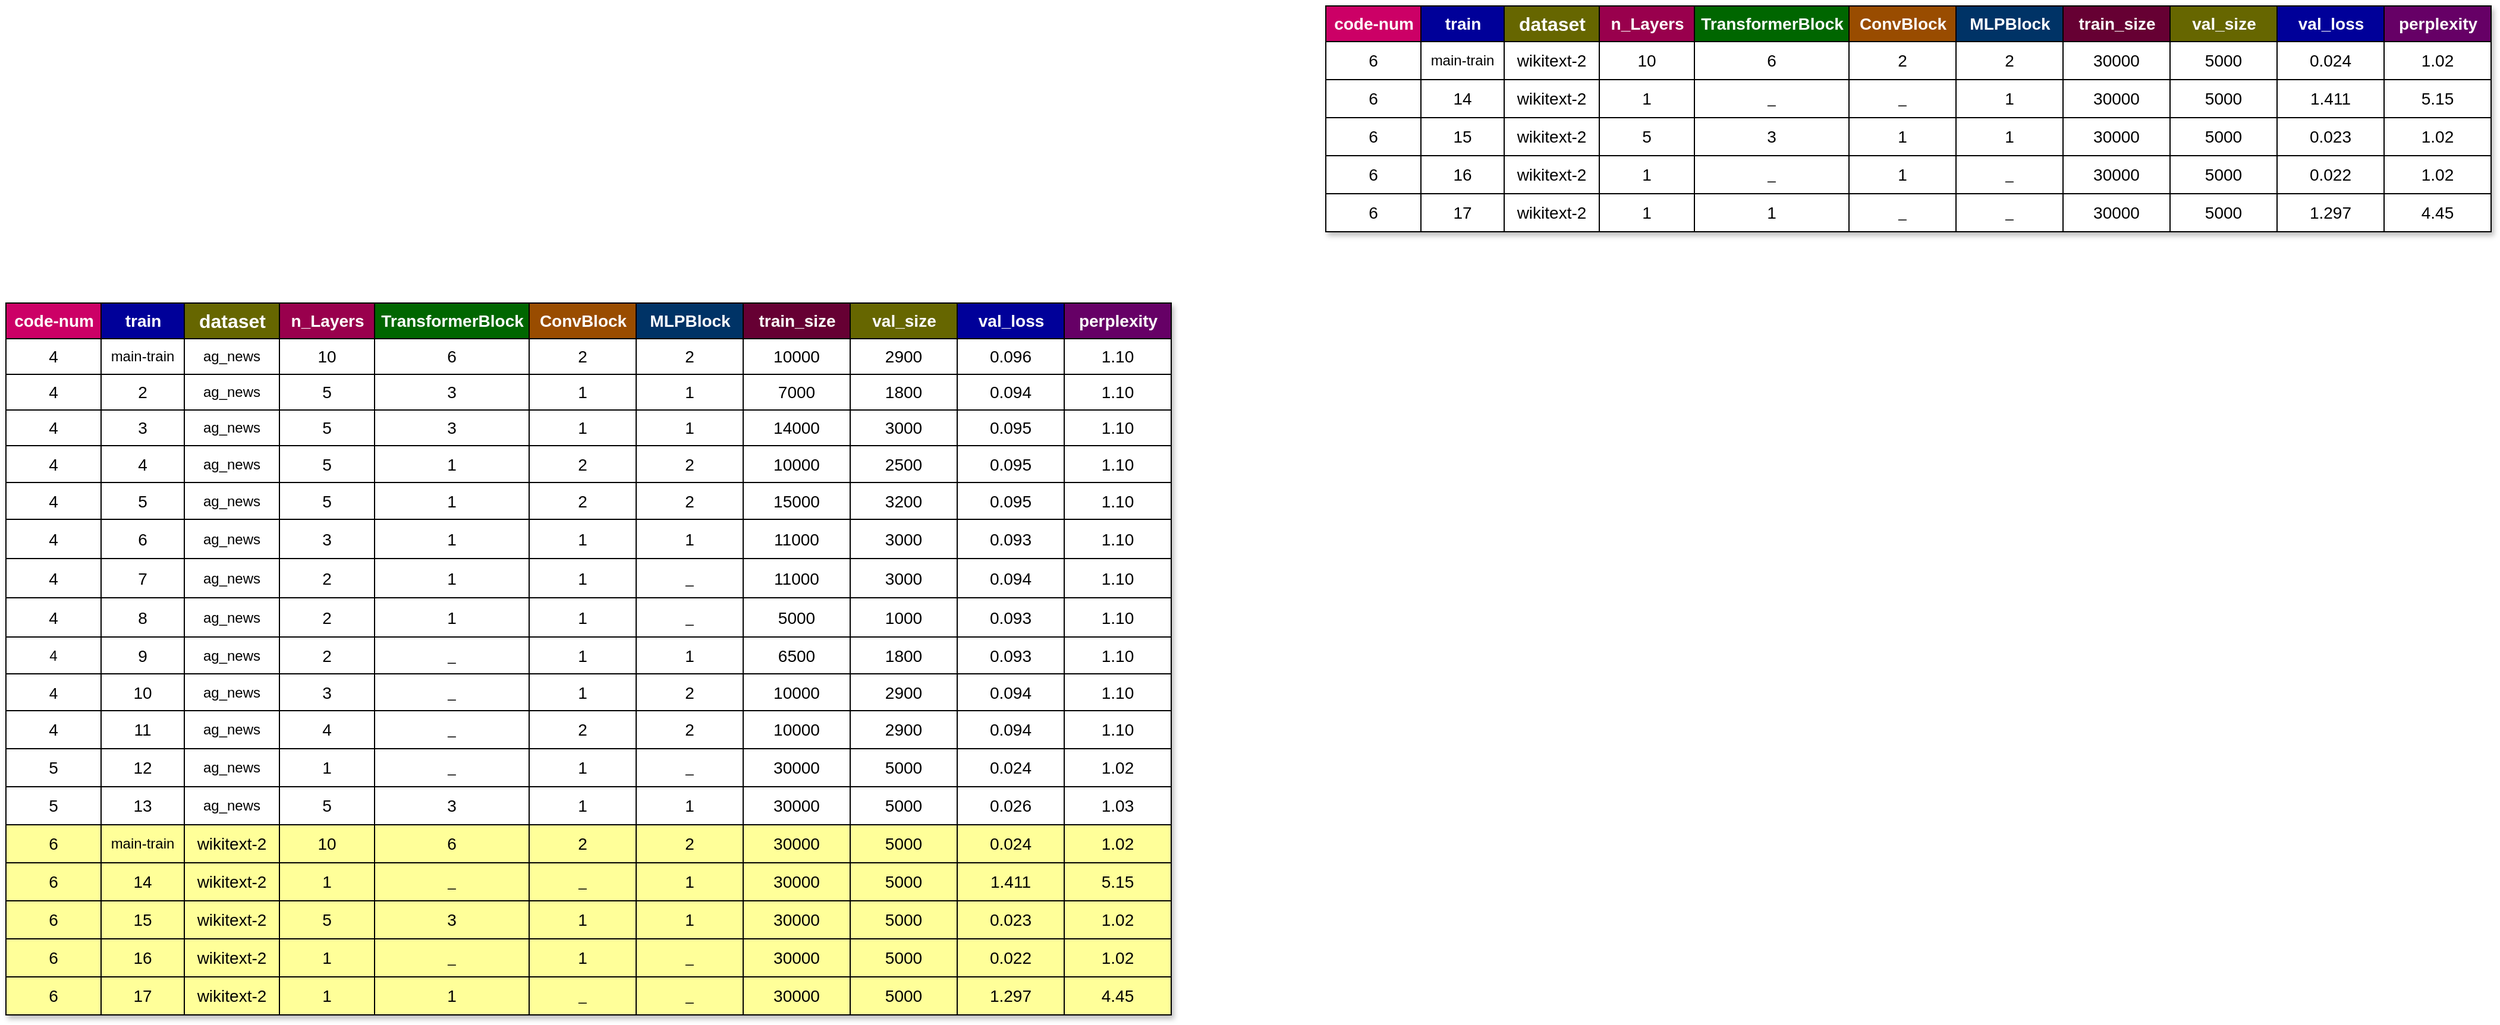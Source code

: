 <mxfile version="28.1.1">
  <diagram name="Page-1" id="cqSL1VGE3kKHnzhV18ST">
    <mxGraphModel dx="1107" dy="525" grid="1" gridSize="10" guides="1" tooltips="1" connect="1" arrows="1" fold="1" page="1" pageScale="1" pageWidth="850" pageHeight="1100" math="0" shadow="0">
      <root>
        <mxCell id="0" />
        <mxCell id="1" parent="0" />
        <mxCell id="8xi1FBW5V7eAeH8SOTH--32" value="&#xa;" style="childLayout=tableLayout;recursiveResize=0;strokeColor=#000000;fillColor=#A7C942;shadow=1;" parent="1" vertex="1">
          <mxGeometry x="190" y="360" width="980" height="599" as="geometry" />
        </mxCell>
        <mxCell id="8xi1FBW5V7eAeH8SOTH--33" style="shape=tableRow;horizontal=0;startSize=0;swimlaneHead=0;swimlaneBody=0;top=0;left=0;bottom=0;right=0;dropTarget=0;collapsible=0;recursiveResize=0;expand=0;fontStyle=0;strokeColor=inherit;fillColor=#009900;" parent="8xi1FBW5V7eAeH8SOTH--32" vertex="1">
          <mxGeometry width="980" height="30" as="geometry" />
        </mxCell>
        <mxCell id="gS_EPqv4QgCpI7ZWd1pH-37" value="&lt;font style=&quot;font-size: 14px;&quot;&gt;code-num&lt;/font&gt;" style="connectable=0;recursiveResize=0;strokeColor=inherit;fillColor=#CC0066;align=center;fontStyle=1;fontColor=#FFFFFF;html=1;" parent="8xi1FBW5V7eAeH8SOTH--33" vertex="1">
          <mxGeometry width="80" height="30" as="geometry">
            <mxRectangle width="80" height="30" as="alternateBounds" />
          </mxGeometry>
        </mxCell>
        <mxCell id="8xi1FBW5V7eAeH8SOTH--34" value="&lt;font style=&quot;font-size: 14px;&quot;&gt;train&lt;/font&gt;" style="connectable=0;recursiveResize=0;strokeColor=inherit;fillColor=#000099;align=center;fontStyle=1;fontColor=#FFFFFF;html=1;" parent="8xi1FBW5V7eAeH8SOTH--33" vertex="1">
          <mxGeometry x="80" width="70" height="30" as="geometry">
            <mxRectangle width="70" height="30" as="alternateBounds" />
          </mxGeometry>
        </mxCell>
        <mxCell id="8xi1FBW5V7eAeH8SOTH--170" value="&lt;font size=&quot;3&quot;&gt;dataset&lt;/font&gt;" style="connectable=0;recursiveResize=0;strokeColor=inherit;fillColor=#666600;align=center;fontStyle=1;fontColor=#FFFFFF;html=1;" parent="8xi1FBW5V7eAeH8SOTH--33" vertex="1">
          <mxGeometry x="150" width="80" height="30" as="geometry">
            <mxRectangle width="80" height="30" as="alternateBounds" />
          </mxGeometry>
        </mxCell>
        <mxCell id="8xi1FBW5V7eAeH8SOTH--85" value="&lt;font style=&quot;font-size: 14px;&quot;&gt;n_Layers&lt;/font&gt;" style="connectable=0;recursiveResize=0;strokeColor=inherit;fillColor=#99004D;align=center;fontStyle=1;fontColor=#FFFFFF;html=1;" parent="8xi1FBW5V7eAeH8SOTH--33" vertex="1">
          <mxGeometry x="230" width="80" height="30" as="geometry">
            <mxRectangle width="80" height="30" as="alternateBounds" />
          </mxGeometry>
        </mxCell>
        <mxCell id="8xi1FBW5V7eAeH8SOTH--35" value="&lt;font style=&quot;font-size: 14px;&quot;&gt;TransformerBlock&lt;/font&gt;" style="connectable=0;recursiveResize=0;strokeColor=inherit;fillColor=#006600;align=center;fontStyle=1;fontColor=#FFFFFF;html=1;" parent="8xi1FBW5V7eAeH8SOTH--33" vertex="1">
          <mxGeometry x="310" width="130" height="30" as="geometry">
            <mxRectangle width="130" height="30" as="alternateBounds" />
          </mxGeometry>
        </mxCell>
        <mxCell id="8xi1FBW5V7eAeH8SOTH--36" value="&lt;font style=&quot;font-size: 14px;&quot;&gt;ConvBlock&lt;/font&gt;" style="connectable=0;recursiveResize=0;strokeColor=inherit;fillColor=#994C00;align=center;fontStyle=1;fontColor=#FFFFFF;html=1;" parent="8xi1FBW5V7eAeH8SOTH--33" vertex="1">
          <mxGeometry x="440" width="90" height="30" as="geometry">
            <mxRectangle width="90" height="30" as="alternateBounds" />
          </mxGeometry>
        </mxCell>
        <mxCell id="8xi1FBW5V7eAeH8SOTH--97" value="&lt;font style=&quot;font-size: 14px;&quot;&gt;MLPBlock&lt;/font&gt;" style="connectable=0;recursiveResize=0;strokeColor=inherit;fillColor=#003366;align=center;fontStyle=1;fontColor=#FFFFFF;html=1;" parent="8xi1FBW5V7eAeH8SOTH--33" vertex="1">
          <mxGeometry x="530" width="90" height="30" as="geometry">
            <mxRectangle width="90" height="30" as="alternateBounds" />
          </mxGeometry>
        </mxCell>
        <mxCell id="8xi1FBW5V7eAeH8SOTH--109" value="&lt;font style=&quot;font-size: 14px;&quot;&gt;train_size&lt;/font&gt;" style="connectable=0;recursiveResize=0;strokeColor=inherit;fillColor=#660033;align=center;fontStyle=1;fontColor=#FFFFFF;html=1;" parent="8xi1FBW5V7eAeH8SOTH--33" vertex="1">
          <mxGeometry x="620" width="90" height="30" as="geometry">
            <mxRectangle width="90" height="30" as="alternateBounds" />
          </mxGeometry>
        </mxCell>
        <mxCell id="8xi1FBW5V7eAeH8SOTH--121" value="&lt;font style=&quot;font-size: 14px;&quot;&gt;val_size&lt;/font&gt;" style="connectable=0;recursiveResize=0;strokeColor=inherit;fillColor=#666600;align=center;fontStyle=1;fontColor=#FFFFFF;html=1;" parent="8xi1FBW5V7eAeH8SOTH--33" vertex="1">
          <mxGeometry x="710" width="90" height="30" as="geometry">
            <mxRectangle width="90" height="30" as="alternateBounds" />
          </mxGeometry>
        </mxCell>
        <mxCell id="8xi1FBW5V7eAeH8SOTH--146" value="&lt;font style=&quot;font-size: 14px;&quot;&gt;val_loss&lt;/font&gt;" style="connectable=0;recursiveResize=0;strokeColor=inherit;fillColor=#000099;align=center;fontStyle=1;fontColor=#FFFFFF;html=1;" parent="8xi1FBW5V7eAeH8SOTH--33" vertex="1">
          <mxGeometry x="800" width="90" height="30" as="geometry">
            <mxRectangle width="90" height="30" as="alternateBounds" />
          </mxGeometry>
        </mxCell>
        <mxCell id="8xi1FBW5V7eAeH8SOTH--134" value="&lt;font style=&quot;font-size: 14px;&quot;&gt;perplexity&lt;/font&gt;" style="connectable=0;recursiveResize=0;strokeColor=inherit;fillColor=#660066;align=center;fontStyle=1;fontColor=#FFFFFF;html=1;" parent="8xi1FBW5V7eAeH8SOTH--33" vertex="1">
          <mxGeometry x="890" width="90" height="30" as="geometry">
            <mxRectangle width="90" height="30" as="alternateBounds" />
          </mxGeometry>
        </mxCell>
        <mxCell id="8xi1FBW5V7eAeH8SOTH--37" value="" style="shape=tableRow;horizontal=0;startSize=0;swimlaneHead=0;swimlaneBody=0;top=0;left=0;bottom=0;right=0;dropTarget=0;collapsible=0;recursiveResize=0;expand=0;fontStyle=0;strokeColor=inherit;fillColor=#ffffff;" parent="8xi1FBW5V7eAeH8SOTH--32" vertex="1">
          <mxGeometry y="30" width="980" height="30" as="geometry" />
        </mxCell>
        <mxCell id="gS_EPqv4QgCpI7ZWd1pH-38" value="&lt;font style=&quot;font-size: 14px;&quot;&gt;4&lt;/font&gt;" style="connectable=0;recursiveResize=0;strokeColor=inherit;fillColor=inherit;align=center;whiteSpace=wrap;html=1;" parent="8xi1FBW5V7eAeH8SOTH--37" vertex="1">
          <mxGeometry width="80" height="30" as="geometry">
            <mxRectangle width="80" height="30" as="alternateBounds" />
          </mxGeometry>
        </mxCell>
        <mxCell id="8xi1FBW5V7eAeH8SOTH--38" value="&lt;font style=&quot;font-size: 12px;&quot;&gt;main-train&lt;/font&gt;" style="connectable=0;recursiveResize=0;strokeColor=inherit;fillColor=inherit;align=center;whiteSpace=wrap;html=1;" parent="8xi1FBW5V7eAeH8SOTH--37" vertex="1">
          <mxGeometry x="80" width="70" height="30" as="geometry">
            <mxRectangle width="70" height="30" as="alternateBounds" />
          </mxGeometry>
        </mxCell>
        <mxCell id="8xi1FBW5V7eAeH8SOTH--171" value="ag_news" style="connectable=0;recursiveResize=0;strokeColor=inherit;fillColor=inherit;align=center;whiteSpace=wrap;html=1;" parent="8xi1FBW5V7eAeH8SOTH--37" vertex="1">
          <mxGeometry x="150" width="80" height="30" as="geometry">
            <mxRectangle width="80" height="30" as="alternateBounds" />
          </mxGeometry>
        </mxCell>
        <mxCell id="8xi1FBW5V7eAeH8SOTH--86" value="&lt;font style=&quot;font-size: 14px;&quot;&gt;10&lt;/font&gt;" style="connectable=0;recursiveResize=0;strokeColor=inherit;fillColor=inherit;align=center;whiteSpace=wrap;html=1;" parent="8xi1FBW5V7eAeH8SOTH--37" vertex="1">
          <mxGeometry x="230" width="80" height="30" as="geometry">
            <mxRectangle width="80" height="30" as="alternateBounds" />
          </mxGeometry>
        </mxCell>
        <mxCell id="8xi1FBW5V7eAeH8SOTH--39" value="&lt;font style=&quot;font-size: 14px;&quot;&gt;6&lt;/font&gt;" style="connectable=0;recursiveResize=0;strokeColor=inherit;fillColor=inherit;align=center;whiteSpace=wrap;html=1;" parent="8xi1FBW5V7eAeH8SOTH--37" vertex="1">
          <mxGeometry x="310" width="130" height="30" as="geometry">
            <mxRectangle width="130" height="30" as="alternateBounds" />
          </mxGeometry>
        </mxCell>
        <mxCell id="8xi1FBW5V7eAeH8SOTH--40" value="&lt;font style=&quot;font-size: 14px;&quot;&gt;2&lt;/font&gt;" style="connectable=0;recursiveResize=0;strokeColor=inherit;fillColor=inherit;align=center;whiteSpace=wrap;html=1;" parent="8xi1FBW5V7eAeH8SOTH--37" vertex="1">
          <mxGeometry x="440" width="90" height="30" as="geometry">
            <mxRectangle width="90" height="30" as="alternateBounds" />
          </mxGeometry>
        </mxCell>
        <mxCell id="8xi1FBW5V7eAeH8SOTH--98" value="&lt;font style=&quot;font-size: 14px;&quot;&gt;2&lt;/font&gt;" style="connectable=0;recursiveResize=0;strokeColor=inherit;fillColor=inherit;align=center;whiteSpace=wrap;html=1;" parent="8xi1FBW5V7eAeH8SOTH--37" vertex="1">
          <mxGeometry x="530" width="90" height="30" as="geometry">
            <mxRectangle width="90" height="30" as="alternateBounds" />
          </mxGeometry>
        </mxCell>
        <mxCell id="8xi1FBW5V7eAeH8SOTH--110" value="&lt;font style=&quot;font-size: 14px;&quot;&gt;10000&lt;/font&gt;" style="connectable=0;recursiveResize=0;strokeColor=inherit;fillColor=inherit;align=center;whiteSpace=wrap;html=1;" parent="8xi1FBW5V7eAeH8SOTH--37" vertex="1">
          <mxGeometry x="620" width="90" height="30" as="geometry">
            <mxRectangle width="90" height="30" as="alternateBounds" />
          </mxGeometry>
        </mxCell>
        <mxCell id="8xi1FBW5V7eAeH8SOTH--122" value="&lt;font style=&quot;font-size: 14px;&quot;&gt;2900&lt;/font&gt;" style="connectable=0;recursiveResize=0;strokeColor=inherit;fillColor=inherit;align=center;whiteSpace=wrap;html=1;" parent="8xi1FBW5V7eAeH8SOTH--37" vertex="1">
          <mxGeometry x="710" width="90" height="30" as="geometry">
            <mxRectangle width="90" height="30" as="alternateBounds" />
          </mxGeometry>
        </mxCell>
        <mxCell id="8xi1FBW5V7eAeH8SOTH--147" value="&lt;font style=&quot;font-size: 14px;&quot;&gt;0.096&lt;/font&gt;" style="connectable=0;recursiveResize=0;strokeColor=inherit;fillColor=inherit;align=center;whiteSpace=wrap;html=1;" parent="8xi1FBW5V7eAeH8SOTH--37" vertex="1">
          <mxGeometry x="800" width="90" height="30" as="geometry">
            <mxRectangle width="90" height="30" as="alternateBounds" />
          </mxGeometry>
        </mxCell>
        <mxCell id="8xi1FBW5V7eAeH8SOTH--135" value="&lt;font style=&quot;font-size: 14px;&quot;&gt;1.10&lt;/font&gt;" style="connectable=0;recursiveResize=0;strokeColor=inherit;fillColor=inherit;align=center;whiteSpace=wrap;html=1;" parent="8xi1FBW5V7eAeH8SOTH--37" vertex="1">
          <mxGeometry x="890" width="90" height="30" as="geometry">
            <mxRectangle width="90" height="30" as="alternateBounds" />
          </mxGeometry>
        </mxCell>
        <mxCell id="8xi1FBW5V7eAeH8SOTH--73" style="shape=tableRow;horizontal=0;startSize=0;swimlaneHead=0;swimlaneBody=0;top=0;left=0;bottom=0;right=0;dropTarget=0;collapsible=0;recursiveResize=0;expand=0;fontStyle=0;strokeColor=inherit;fillColor=#ffffff;" parent="8xi1FBW5V7eAeH8SOTH--32" vertex="1">
          <mxGeometry y="60" width="980" height="30" as="geometry" />
        </mxCell>
        <mxCell id="gS_EPqv4QgCpI7ZWd1pH-39" value="&lt;font style=&quot;font-size: 14px;&quot;&gt;4&lt;/font&gt;" style="connectable=0;recursiveResize=0;strokeColor=inherit;fillColor=inherit;align=center;whiteSpace=wrap;html=1;" parent="8xi1FBW5V7eAeH8SOTH--73" vertex="1">
          <mxGeometry width="80" height="30" as="geometry">
            <mxRectangle width="80" height="30" as="alternateBounds" />
          </mxGeometry>
        </mxCell>
        <mxCell id="8xi1FBW5V7eAeH8SOTH--74" value="&lt;font style=&quot;font-size: 14px;&quot;&gt;2&lt;/font&gt;" style="connectable=0;recursiveResize=0;strokeColor=inherit;fillColor=inherit;align=center;whiteSpace=wrap;html=1;" parent="8xi1FBW5V7eAeH8SOTH--73" vertex="1">
          <mxGeometry x="80" width="70" height="30" as="geometry">
            <mxRectangle width="70" height="30" as="alternateBounds" />
          </mxGeometry>
        </mxCell>
        <mxCell id="8xi1FBW5V7eAeH8SOTH--172" value="ag_news" style="connectable=0;recursiveResize=0;strokeColor=inherit;fillColor=inherit;align=center;whiteSpace=wrap;html=1;" parent="8xi1FBW5V7eAeH8SOTH--73" vertex="1">
          <mxGeometry x="150" width="80" height="30" as="geometry">
            <mxRectangle width="80" height="30" as="alternateBounds" />
          </mxGeometry>
        </mxCell>
        <mxCell id="8xi1FBW5V7eAeH8SOTH--87" value="&lt;font style=&quot;font-size: 14px;&quot;&gt;5&lt;/font&gt;" style="connectable=0;recursiveResize=0;strokeColor=inherit;fillColor=inherit;align=center;whiteSpace=wrap;html=1;" parent="8xi1FBW5V7eAeH8SOTH--73" vertex="1">
          <mxGeometry x="230" width="80" height="30" as="geometry">
            <mxRectangle width="80" height="30" as="alternateBounds" />
          </mxGeometry>
        </mxCell>
        <mxCell id="8xi1FBW5V7eAeH8SOTH--75" value="&lt;font style=&quot;font-size: 14px;&quot;&gt;3&lt;/font&gt;" style="connectable=0;recursiveResize=0;strokeColor=inherit;fillColor=inherit;align=center;whiteSpace=wrap;html=1;" parent="8xi1FBW5V7eAeH8SOTH--73" vertex="1">
          <mxGeometry x="310" width="130" height="30" as="geometry">
            <mxRectangle width="130" height="30" as="alternateBounds" />
          </mxGeometry>
        </mxCell>
        <mxCell id="8xi1FBW5V7eAeH8SOTH--76" value="&lt;font style=&quot;font-size: 14px;&quot;&gt;1&lt;/font&gt;" style="connectable=0;recursiveResize=0;strokeColor=inherit;fillColor=inherit;align=center;whiteSpace=wrap;html=1;" parent="8xi1FBW5V7eAeH8SOTH--73" vertex="1">
          <mxGeometry x="440" width="90" height="30" as="geometry">
            <mxRectangle width="90" height="30" as="alternateBounds" />
          </mxGeometry>
        </mxCell>
        <mxCell id="8xi1FBW5V7eAeH8SOTH--99" value="&lt;font style=&quot;font-size: 14px;&quot;&gt;1&lt;/font&gt;" style="connectable=0;recursiveResize=0;strokeColor=inherit;fillColor=inherit;align=center;whiteSpace=wrap;html=1;" parent="8xi1FBW5V7eAeH8SOTH--73" vertex="1">
          <mxGeometry x="530" width="90" height="30" as="geometry">
            <mxRectangle width="90" height="30" as="alternateBounds" />
          </mxGeometry>
        </mxCell>
        <mxCell id="8xi1FBW5V7eAeH8SOTH--111" value="&lt;font style=&quot;font-size: 14px;&quot;&gt;7000&lt;/font&gt;" style="connectable=0;recursiveResize=0;strokeColor=inherit;fillColor=inherit;align=center;whiteSpace=wrap;html=1;" parent="8xi1FBW5V7eAeH8SOTH--73" vertex="1">
          <mxGeometry x="620" width="90" height="30" as="geometry">
            <mxRectangle width="90" height="30" as="alternateBounds" />
          </mxGeometry>
        </mxCell>
        <mxCell id="8xi1FBW5V7eAeH8SOTH--123" value="&lt;font style=&quot;font-size: 14px;&quot;&gt;1800&lt;/font&gt;" style="connectable=0;recursiveResize=0;strokeColor=inherit;fillColor=inherit;align=center;whiteSpace=wrap;html=1;" parent="8xi1FBW5V7eAeH8SOTH--73" vertex="1">
          <mxGeometry x="710" width="90" height="30" as="geometry">
            <mxRectangle width="90" height="30" as="alternateBounds" />
          </mxGeometry>
        </mxCell>
        <mxCell id="8xi1FBW5V7eAeH8SOTH--148" value="&lt;font style=&quot;font-size: 14px;&quot;&gt;0.094&lt;/font&gt;" style="connectable=0;recursiveResize=0;strokeColor=inherit;fillColor=inherit;align=center;whiteSpace=wrap;html=1;" parent="8xi1FBW5V7eAeH8SOTH--73" vertex="1">
          <mxGeometry x="800" width="90" height="30" as="geometry">
            <mxRectangle width="90" height="30" as="alternateBounds" />
          </mxGeometry>
        </mxCell>
        <mxCell id="8xi1FBW5V7eAeH8SOTH--136" value="&lt;font style=&quot;font-size: 14px;&quot;&gt;1.10&lt;/font&gt;" style="connectable=0;recursiveResize=0;strokeColor=inherit;fillColor=inherit;align=center;whiteSpace=wrap;html=1;" parent="8xi1FBW5V7eAeH8SOTH--73" vertex="1">
          <mxGeometry x="890" width="90" height="30" as="geometry">
            <mxRectangle width="90" height="30" as="alternateBounds" />
          </mxGeometry>
        </mxCell>
        <mxCell id="8xi1FBW5V7eAeH8SOTH--61" style="shape=tableRow;horizontal=0;startSize=0;swimlaneHead=0;swimlaneBody=0;top=0;left=0;bottom=0;right=0;dropTarget=0;collapsible=0;recursiveResize=0;expand=0;fontStyle=1;strokeColor=inherit;fillColor=#FFFFFF;" parent="8xi1FBW5V7eAeH8SOTH--32" vertex="1">
          <mxGeometry y="90" width="980" height="30" as="geometry" />
        </mxCell>
        <mxCell id="gS_EPqv4QgCpI7ZWd1pH-40" value="&lt;font style=&quot;font-size: 14px;&quot;&gt;4&lt;/font&gt;" style="connectable=0;recursiveResize=0;strokeColor=inherit;fillColor=inherit;whiteSpace=wrap;html=1;" parent="8xi1FBW5V7eAeH8SOTH--61" vertex="1">
          <mxGeometry width="80" height="30" as="geometry">
            <mxRectangle width="80" height="30" as="alternateBounds" />
          </mxGeometry>
        </mxCell>
        <mxCell id="8xi1FBW5V7eAeH8SOTH--62" value="&lt;font style=&quot;font-size: 14px;&quot;&gt;3&lt;/font&gt;" style="connectable=0;recursiveResize=0;strokeColor=inherit;fillColor=inherit;whiteSpace=wrap;html=1;" parent="8xi1FBW5V7eAeH8SOTH--61" vertex="1">
          <mxGeometry x="80" width="70" height="30" as="geometry">
            <mxRectangle width="70" height="30" as="alternateBounds" />
          </mxGeometry>
        </mxCell>
        <mxCell id="8xi1FBW5V7eAeH8SOTH--173" value="ag_news" style="connectable=0;recursiveResize=0;strokeColor=inherit;fillColor=inherit;whiteSpace=wrap;html=1;" parent="8xi1FBW5V7eAeH8SOTH--61" vertex="1">
          <mxGeometry x="150" width="80" height="30" as="geometry">
            <mxRectangle width="80" height="30" as="alternateBounds" />
          </mxGeometry>
        </mxCell>
        <mxCell id="8xi1FBW5V7eAeH8SOTH--96" value="&lt;font style=&quot;font-size: 14px;&quot;&gt;5&lt;/font&gt;" style="connectable=0;recursiveResize=0;strokeColor=inherit;fillColor=inherit;whiteSpace=wrap;html=1;" parent="8xi1FBW5V7eAeH8SOTH--61" vertex="1">
          <mxGeometry x="230" width="80" height="30" as="geometry">
            <mxRectangle width="80" height="30" as="alternateBounds" />
          </mxGeometry>
        </mxCell>
        <mxCell id="8xi1FBW5V7eAeH8SOTH--63" value="&lt;font style=&quot;font-size: 14px;&quot;&gt;3&lt;/font&gt;" style="connectable=0;recursiveResize=0;strokeColor=inherit;fillColor=inherit;whiteSpace=wrap;html=1;" parent="8xi1FBW5V7eAeH8SOTH--61" vertex="1">
          <mxGeometry x="310" width="130" height="30" as="geometry">
            <mxRectangle width="130" height="30" as="alternateBounds" />
          </mxGeometry>
        </mxCell>
        <mxCell id="8xi1FBW5V7eAeH8SOTH--64" value="&lt;font style=&quot;font-size: 14px;&quot;&gt;1&lt;/font&gt;" style="connectable=0;recursiveResize=0;strokeColor=inherit;fillColor=inherit;whiteSpace=wrap;html=1;" parent="8xi1FBW5V7eAeH8SOTH--61" vertex="1">
          <mxGeometry x="440" width="90" height="30" as="geometry">
            <mxRectangle width="90" height="30" as="alternateBounds" />
          </mxGeometry>
        </mxCell>
        <mxCell id="8xi1FBW5V7eAeH8SOTH--108" value="&lt;font style=&quot;font-size: 14px;&quot;&gt;1&lt;/font&gt;" style="connectable=0;recursiveResize=0;strokeColor=inherit;fillColor=inherit;whiteSpace=wrap;html=1;" parent="8xi1FBW5V7eAeH8SOTH--61" vertex="1">
          <mxGeometry x="530" width="90" height="30" as="geometry">
            <mxRectangle width="90" height="30" as="alternateBounds" />
          </mxGeometry>
        </mxCell>
        <mxCell id="8xi1FBW5V7eAeH8SOTH--120" value="&lt;font style=&quot;font-size: 14px;&quot;&gt;14000&lt;/font&gt;" style="connectable=0;recursiveResize=0;strokeColor=inherit;fillColor=inherit;whiteSpace=wrap;html=1;" parent="8xi1FBW5V7eAeH8SOTH--61" vertex="1">
          <mxGeometry x="620" width="90" height="30" as="geometry">
            <mxRectangle width="90" height="30" as="alternateBounds" />
          </mxGeometry>
        </mxCell>
        <mxCell id="8xi1FBW5V7eAeH8SOTH--132" value="&lt;font style=&quot;font-size: 14px;&quot;&gt;3000&lt;/font&gt;" style="connectable=0;recursiveResize=0;strokeColor=inherit;fillColor=inherit;whiteSpace=wrap;html=1;" parent="8xi1FBW5V7eAeH8SOTH--61" vertex="1">
          <mxGeometry x="710" width="90" height="30" as="geometry">
            <mxRectangle width="90" height="30" as="alternateBounds" />
          </mxGeometry>
        </mxCell>
        <mxCell id="8xi1FBW5V7eAeH8SOTH--149" value="&lt;font style=&quot;font-size: 14px;&quot;&gt;0.095&lt;/font&gt;" style="connectable=0;recursiveResize=0;strokeColor=inherit;fillColor=inherit;whiteSpace=wrap;html=1;" parent="8xi1FBW5V7eAeH8SOTH--61" vertex="1">
          <mxGeometry x="800" width="90" height="30" as="geometry">
            <mxRectangle width="90" height="30" as="alternateBounds" />
          </mxGeometry>
        </mxCell>
        <mxCell id="8xi1FBW5V7eAeH8SOTH--137" value="&lt;font style=&quot;font-size: 14px;&quot;&gt;1.10&lt;/font&gt;" style="connectable=0;recursiveResize=0;strokeColor=inherit;fillColor=inherit;whiteSpace=wrap;html=1;" parent="8xi1FBW5V7eAeH8SOTH--61" vertex="1">
          <mxGeometry x="890" width="90" height="30" as="geometry">
            <mxRectangle width="90" height="30" as="alternateBounds" />
          </mxGeometry>
        </mxCell>
        <mxCell id="8xi1FBW5V7eAeH8SOTH--49" value="" style="shape=tableRow;horizontal=0;startSize=0;swimlaneHead=0;swimlaneBody=0;top=0;left=0;bottom=0;right=0;dropTarget=0;collapsible=0;recursiveResize=0;expand=0;fontStyle=1;strokeColor=inherit;fillColor=#FFFFFF;" parent="8xi1FBW5V7eAeH8SOTH--32" vertex="1">
          <mxGeometry y="120" width="980" height="31" as="geometry" />
        </mxCell>
        <mxCell id="gS_EPqv4QgCpI7ZWd1pH-41" value="&lt;font style=&quot;font-size: 14px;&quot;&gt;4&lt;/font&gt;" style="connectable=0;recursiveResize=0;strokeColor=inherit;fillColor=inherit;whiteSpace=wrap;html=1;" parent="8xi1FBW5V7eAeH8SOTH--49" vertex="1">
          <mxGeometry width="80" height="31" as="geometry">
            <mxRectangle width="80" height="31" as="alternateBounds" />
          </mxGeometry>
        </mxCell>
        <mxCell id="8xi1FBW5V7eAeH8SOTH--50" value="&lt;font style=&quot;font-size: 14px;&quot;&gt;4&lt;/font&gt;" style="connectable=0;recursiveResize=0;strokeColor=inherit;fillColor=inherit;whiteSpace=wrap;html=1;" parent="8xi1FBW5V7eAeH8SOTH--49" vertex="1">
          <mxGeometry x="80" width="70" height="31" as="geometry">
            <mxRectangle width="70" height="31" as="alternateBounds" />
          </mxGeometry>
        </mxCell>
        <mxCell id="8xi1FBW5V7eAeH8SOTH--174" value="ag_news" style="connectable=0;recursiveResize=0;strokeColor=inherit;fillColor=inherit;whiteSpace=wrap;html=1;" parent="8xi1FBW5V7eAeH8SOTH--49" vertex="1">
          <mxGeometry x="150" width="80" height="31" as="geometry">
            <mxRectangle width="80" height="31" as="alternateBounds" />
          </mxGeometry>
        </mxCell>
        <mxCell id="8xi1FBW5V7eAeH8SOTH--95" value="&lt;font style=&quot;font-size: 14px;&quot;&gt;5&lt;/font&gt;" style="connectable=0;recursiveResize=0;strokeColor=inherit;fillColor=inherit;whiteSpace=wrap;html=1;" parent="8xi1FBW5V7eAeH8SOTH--49" vertex="1">
          <mxGeometry x="230" width="80" height="31" as="geometry">
            <mxRectangle width="80" height="31" as="alternateBounds" />
          </mxGeometry>
        </mxCell>
        <mxCell id="8xi1FBW5V7eAeH8SOTH--51" value="&lt;font style=&quot;font-size: 14px;&quot;&gt;1&lt;/font&gt;" style="connectable=0;recursiveResize=0;strokeColor=inherit;fillColor=inherit;whiteSpace=wrap;html=1;" parent="8xi1FBW5V7eAeH8SOTH--49" vertex="1">
          <mxGeometry x="310" width="130" height="31" as="geometry">
            <mxRectangle width="130" height="31" as="alternateBounds" />
          </mxGeometry>
        </mxCell>
        <mxCell id="8xi1FBW5V7eAeH8SOTH--52" value="&lt;font style=&quot;font-size: 14px;&quot;&gt;2&lt;/font&gt;" style="connectable=0;recursiveResize=0;strokeColor=inherit;fillColor=inherit;whiteSpace=wrap;html=1;" parent="8xi1FBW5V7eAeH8SOTH--49" vertex="1">
          <mxGeometry x="440" width="90" height="31" as="geometry">
            <mxRectangle width="90" height="31" as="alternateBounds" />
          </mxGeometry>
        </mxCell>
        <mxCell id="8xi1FBW5V7eAeH8SOTH--107" value="&lt;font style=&quot;font-size: 14px;&quot;&gt;2&lt;/font&gt;" style="connectable=0;recursiveResize=0;strokeColor=inherit;fillColor=inherit;whiteSpace=wrap;html=1;" parent="8xi1FBW5V7eAeH8SOTH--49" vertex="1">
          <mxGeometry x="530" width="90" height="31" as="geometry">
            <mxRectangle width="90" height="31" as="alternateBounds" />
          </mxGeometry>
        </mxCell>
        <mxCell id="8xi1FBW5V7eAeH8SOTH--119" value="&lt;font style=&quot;font-size: 14px;&quot;&gt;10000&lt;/font&gt;" style="connectable=0;recursiveResize=0;strokeColor=inherit;fillColor=inherit;whiteSpace=wrap;html=1;" parent="8xi1FBW5V7eAeH8SOTH--49" vertex="1">
          <mxGeometry x="620" width="90" height="31" as="geometry">
            <mxRectangle width="90" height="31" as="alternateBounds" />
          </mxGeometry>
        </mxCell>
        <mxCell id="8xi1FBW5V7eAeH8SOTH--131" value="&lt;font style=&quot;font-size: 14px;&quot;&gt;2500&lt;/font&gt;" style="connectable=0;recursiveResize=0;strokeColor=inherit;fillColor=inherit;whiteSpace=wrap;html=1;" parent="8xi1FBW5V7eAeH8SOTH--49" vertex="1">
          <mxGeometry x="710" width="90" height="31" as="geometry">
            <mxRectangle width="90" height="31" as="alternateBounds" />
          </mxGeometry>
        </mxCell>
        <mxCell id="8xi1FBW5V7eAeH8SOTH--150" value="&lt;font style=&quot;font-size: 14px;&quot;&gt;0.095&lt;/font&gt;" style="connectable=0;recursiveResize=0;strokeColor=inherit;fillColor=inherit;whiteSpace=wrap;html=1;" parent="8xi1FBW5V7eAeH8SOTH--49" vertex="1">
          <mxGeometry x="800" width="90" height="31" as="geometry">
            <mxRectangle width="90" height="31" as="alternateBounds" />
          </mxGeometry>
        </mxCell>
        <mxCell id="8xi1FBW5V7eAeH8SOTH--138" value="&lt;font style=&quot;font-size: 14px;&quot;&gt;1.10&lt;/font&gt;" style="connectable=0;recursiveResize=0;strokeColor=inherit;fillColor=inherit;whiteSpace=wrap;html=1;" parent="8xi1FBW5V7eAeH8SOTH--49" vertex="1">
          <mxGeometry x="890" width="90" height="31" as="geometry">
            <mxRectangle width="90" height="31" as="alternateBounds" />
          </mxGeometry>
        </mxCell>
        <mxCell id="8xi1FBW5V7eAeH8SOTH--57" style="shape=tableRow;horizontal=0;startSize=0;swimlaneHead=0;swimlaneBody=0;top=0;left=0;bottom=0;right=0;dropTarget=0;collapsible=0;recursiveResize=0;expand=0;fontStyle=1;strokeColor=inherit;fillColor=#FFFFFF;" parent="8xi1FBW5V7eAeH8SOTH--32" vertex="1">
          <mxGeometry y="151" width="980" height="31" as="geometry" />
        </mxCell>
        <mxCell id="gS_EPqv4QgCpI7ZWd1pH-42" value="&lt;font style=&quot;font-size: 14px;&quot;&gt;4&lt;/font&gt;" style="connectable=0;recursiveResize=0;strokeColor=inherit;fillColor=inherit;whiteSpace=wrap;html=1;" parent="8xi1FBW5V7eAeH8SOTH--57" vertex="1">
          <mxGeometry width="80" height="31" as="geometry">
            <mxRectangle width="80" height="31" as="alternateBounds" />
          </mxGeometry>
        </mxCell>
        <mxCell id="8xi1FBW5V7eAeH8SOTH--58" value="&lt;font style=&quot;font-size: 14px;&quot;&gt;5&lt;/font&gt;" style="connectable=0;recursiveResize=0;strokeColor=inherit;fillColor=inherit;whiteSpace=wrap;html=1;" parent="8xi1FBW5V7eAeH8SOTH--57" vertex="1">
          <mxGeometry x="80" width="70" height="31" as="geometry">
            <mxRectangle width="70" height="31" as="alternateBounds" />
          </mxGeometry>
        </mxCell>
        <mxCell id="8xi1FBW5V7eAeH8SOTH--175" value="ag_news" style="connectable=0;recursiveResize=0;strokeColor=inherit;fillColor=inherit;whiteSpace=wrap;html=1;" parent="8xi1FBW5V7eAeH8SOTH--57" vertex="1">
          <mxGeometry x="150" width="80" height="31" as="geometry">
            <mxRectangle width="80" height="31" as="alternateBounds" />
          </mxGeometry>
        </mxCell>
        <mxCell id="8xi1FBW5V7eAeH8SOTH--94" value="&lt;font style=&quot;font-size: 14px;&quot;&gt;5&lt;/font&gt;" style="connectable=0;recursiveResize=0;strokeColor=inherit;fillColor=inherit;whiteSpace=wrap;html=1;" parent="8xi1FBW5V7eAeH8SOTH--57" vertex="1">
          <mxGeometry x="230" width="80" height="31" as="geometry">
            <mxRectangle width="80" height="31" as="alternateBounds" />
          </mxGeometry>
        </mxCell>
        <mxCell id="8xi1FBW5V7eAeH8SOTH--59" value="&lt;font style=&quot;font-size: 14px;&quot;&gt;1&lt;/font&gt;" style="connectable=0;recursiveResize=0;strokeColor=inherit;fillColor=inherit;whiteSpace=wrap;html=1;" parent="8xi1FBW5V7eAeH8SOTH--57" vertex="1">
          <mxGeometry x="310" width="130" height="31" as="geometry">
            <mxRectangle width="130" height="31" as="alternateBounds" />
          </mxGeometry>
        </mxCell>
        <mxCell id="8xi1FBW5V7eAeH8SOTH--60" value="&lt;font style=&quot;font-size: 14px;&quot;&gt;2&lt;/font&gt;" style="connectable=0;recursiveResize=0;strokeColor=inherit;fillColor=inherit;whiteSpace=wrap;html=1;" parent="8xi1FBW5V7eAeH8SOTH--57" vertex="1">
          <mxGeometry x="440" width="90" height="31" as="geometry">
            <mxRectangle width="90" height="31" as="alternateBounds" />
          </mxGeometry>
        </mxCell>
        <mxCell id="8xi1FBW5V7eAeH8SOTH--106" value="&lt;font style=&quot;font-size: 14px;&quot;&gt;2&lt;/font&gt;" style="connectable=0;recursiveResize=0;strokeColor=inherit;fillColor=inherit;whiteSpace=wrap;html=1;" parent="8xi1FBW5V7eAeH8SOTH--57" vertex="1">
          <mxGeometry x="530" width="90" height="31" as="geometry">
            <mxRectangle width="90" height="31" as="alternateBounds" />
          </mxGeometry>
        </mxCell>
        <mxCell id="8xi1FBW5V7eAeH8SOTH--118" value="&lt;font style=&quot;font-size: 14px;&quot;&gt;15000&lt;/font&gt;" style="connectable=0;recursiveResize=0;strokeColor=inherit;fillColor=inherit;whiteSpace=wrap;html=1;" parent="8xi1FBW5V7eAeH8SOTH--57" vertex="1">
          <mxGeometry x="620" width="90" height="31" as="geometry">
            <mxRectangle width="90" height="31" as="alternateBounds" />
          </mxGeometry>
        </mxCell>
        <mxCell id="8xi1FBW5V7eAeH8SOTH--130" value="&lt;font style=&quot;font-size: 14px;&quot;&gt;3200&lt;/font&gt;" style="connectable=0;recursiveResize=0;strokeColor=inherit;fillColor=inherit;whiteSpace=wrap;html=1;" parent="8xi1FBW5V7eAeH8SOTH--57" vertex="1">
          <mxGeometry x="710" width="90" height="31" as="geometry">
            <mxRectangle width="90" height="31" as="alternateBounds" />
          </mxGeometry>
        </mxCell>
        <mxCell id="8xi1FBW5V7eAeH8SOTH--151" value="&lt;font style=&quot;font-size: 14px;&quot;&gt;0.095&lt;/font&gt;" style="connectable=0;recursiveResize=0;strokeColor=inherit;fillColor=inherit;whiteSpace=wrap;html=1;" parent="8xi1FBW5V7eAeH8SOTH--57" vertex="1">
          <mxGeometry x="800" width="90" height="31" as="geometry">
            <mxRectangle width="90" height="31" as="alternateBounds" />
          </mxGeometry>
        </mxCell>
        <mxCell id="8xi1FBW5V7eAeH8SOTH--139" value="&lt;font style=&quot;font-size: 14px;&quot;&gt;1.10&lt;/font&gt;" style="connectable=0;recursiveResize=0;strokeColor=inherit;fillColor=inherit;whiteSpace=wrap;html=1;" parent="8xi1FBW5V7eAeH8SOTH--57" vertex="1">
          <mxGeometry x="890" width="90" height="31" as="geometry">
            <mxRectangle width="90" height="31" as="alternateBounds" />
          </mxGeometry>
        </mxCell>
        <mxCell id="8xi1FBW5V7eAeH8SOTH--65" style="shape=tableRow;horizontal=0;startSize=0;swimlaneHead=0;swimlaneBody=0;top=0;left=0;bottom=0;right=0;dropTarget=0;collapsible=0;recursiveResize=0;expand=0;fontStyle=0;strokeColor=inherit;fillColor=#ffffff;" parent="8xi1FBW5V7eAeH8SOTH--32" vertex="1">
          <mxGeometry y="182" width="980" height="33" as="geometry" />
        </mxCell>
        <mxCell id="gS_EPqv4QgCpI7ZWd1pH-43" value="&lt;font style=&quot;font-size: 14px;&quot;&gt;4&lt;/font&gt;" style="connectable=0;recursiveResize=0;strokeColor=inherit;fillColor=inherit;fontStyle=0;align=center;whiteSpace=wrap;html=1;" parent="8xi1FBW5V7eAeH8SOTH--65" vertex="1">
          <mxGeometry width="80" height="33" as="geometry">
            <mxRectangle width="80" height="33" as="alternateBounds" />
          </mxGeometry>
        </mxCell>
        <mxCell id="8xi1FBW5V7eAeH8SOTH--66" value="&lt;font style=&quot;font-size: 14px;&quot;&gt;6&lt;/font&gt;" style="connectable=0;recursiveResize=0;strokeColor=inherit;fillColor=inherit;fontStyle=0;align=center;whiteSpace=wrap;html=1;" parent="8xi1FBW5V7eAeH8SOTH--65" vertex="1">
          <mxGeometry x="80" width="70" height="33" as="geometry">
            <mxRectangle width="70" height="33" as="alternateBounds" />
          </mxGeometry>
        </mxCell>
        <mxCell id="8xi1FBW5V7eAeH8SOTH--176" value="ag_news" style="connectable=0;recursiveResize=0;strokeColor=inherit;fillColor=inherit;fontStyle=0;align=center;whiteSpace=wrap;html=1;" parent="8xi1FBW5V7eAeH8SOTH--65" vertex="1">
          <mxGeometry x="150" width="80" height="33" as="geometry">
            <mxRectangle width="80" height="33" as="alternateBounds" />
          </mxGeometry>
        </mxCell>
        <mxCell id="8xi1FBW5V7eAeH8SOTH--93" value="&lt;font style=&quot;font-size: 14px;&quot;&gt;3&lt;/font&gt;" style="connectable=0;recursiveResize=0;strokeColor=inherit;fillColor=inherit;fontStyle=0;align=center;whiteSpace=wrap;html=1;" parent="8xi1FBW5V7eAeH8SOTH--65" vertex="1">
          <mxGeometry x="230" width="80" height="33" as="geometry">
            <mxRectangle width="80" height="33" as="alternateBounds" />
          </mxGeometry>
        </mxCell>
        <mxCell id="8xi1FBW5V7eAeH8SOTH--67" value="&lt;font style=&quot;font-size: 14px;&quot;&gt;1&lt;/font&gt;" style="connectable=0;recursiveResize=0;strokeColor=inherit;fillColor=inherit;fontStyle=0;align=center;whiteSpace=wrap;html=1;" parent="8xi1FBW5V7eAeH8SOTH--65" vertex="1">
          <mxGeometry x="310" width="130" height="33" as="geometry">
            <mxRectangle width="130" height="33" as="alternateBounds" />
          </mxGeometry>
        </mxCell>
        <mxCell id="8xi1FBW5V7eAeH8SOTH--68" value="&lt;font style=&quot;font-size: 14px;&quot;&gt;1&lt;/font&gt;" style="connectable=0;recursiveResize=0;strokeColor=inherit;fillColor=inherit;fontStyle=0;align=center;whiteSpace=wrap;html=1;" parent="8xi1FBW5V7eAeH8SOTH--65" vertex="1">
          <mxGeometry x="440" width="90" height="33" as="geometry">
            <mxRectangle width="90" height="33" as="alternateBounds" />
          </mxGeometry>
        </mxCell>
        <mxCell id="8xi1FBW5V7eAeH8SOTH--105" value="&lt;font style=&quot;font-size: 14px;&quot;&gt;1&lt;/font&gt;" style="connectable=0;recursiveResize=0;strokeColor=inherit;fillColor=inherit;fontStyle=0;align=center;whiteSpace=wrap;html=1;" parent="8xi1FBW5V7eAeH8SOTH--65" vertex="1">
          <mxGeometry x="530" width="90" height="33" as="geometry">
            <mxRectangle width="90" height="33" as="alternateBounds" />
          </mxGeometry>
        </mxCell>
        <mxCell id="8xi1FBW5V7eAeH8SOTH--117" value="&lt;font style=&quot;font-size: 14px;&quot;&gt;11000&lt;/font&gt;" style="connectable=0;recursiveResize=0;strokeColor=inherit;fillColor=inherit;fontStyle=0;align=center;whiteSpace=wrap;html=1;" parent="8xi1FBW5V7eAeH8SOTH--65" vertex="1">
          <mxGeometry x="620" width="90" height="33" as="geometry">
            <mxRectangle width="90" height="33" as="alternateBounds" />
          </mxGeometry>
        </mxCell>
        <mxCell id="8xi1FBW5V7eAeH8SOTH--129" value="&lt;font style=&quot;font-size: 14px;&quot;&gt;3000&lt;/font&gt;" style="connectable=0;recursiveResize=0;strokeColor=inherit;fillColor=inherit;fontStyle=0;align=center;whiteSpace=wrap;html=1;" parent="8xi1FBW5V7eAeH8SOTH--65" vertex="1">
          <mxGeometry x="710" width="90" height="33" as="geometry">
            <mxRectangle width="90" height="33" as="alternateBounds" />
          </mxGeometry>
        </mxCell>
        <mxCell id="8xi1FBW5V7eAeH8SOTH--152" value="&lt;font style=&quot;font-size: 14px;&quot;&gt;0.093&lt;/font&gt;" style="connectable=0;recursiveResize=0;strokeColor=inherit;fillColor=inherit;fontStyle=0;align=center;whiteSpace=wrap;html=1;" parent="8xi1FBW5V7eAeH8SOTH--65" vertex="1">
          <mxGeometry x="800" width="90" height="33" as="geometry">
            <mxRectangle width="90" height="33" as="alternateBounds" />
          </mxGeometry>
        </mxCell>
        <mxCell id="8xi1FBW5V7eAeH8SOTH--140" value="&lt;font style=&quot;font-size: 14px;&quot;&gt;1.10&lt;/font&gt;" style="connectable=0;recursiveResize=0;strokeColor=inherit;fillColor=inherit;fontStyle=0;align=center;whiteSpace=wrap;html=1;" parent="8xi1FBW5V7eAeH8SOTH--65" vertex="1">
          <mxGeometry x="890" width="90" height="33" as="geometry">
            <mxRectangle width="90" height="33" as="alternateBounds" />
          </mxGeometry>
        </mxCell>
        <mxCell id="8xi1FBW5V7eAeH8SOTH--69" style="shape=tableRow;horizontal=0;startSize=0;swimlaneHead=0;swimlaneBody=0;top=0;left=0;bottom=0;right=0;dropTarget=0;collapsible=0;recursiveResize=0;expand=0;fontStyle=0;strokeColor=inherit;fillColor=#ffffff;" parent="8xi1FBW5V7eAeH8SOTH--32" vertex="1">
          <mxGeometry y="215" width="980" height="33" as="geometry" />
        </mxCell>
        <mxCell id="gS_EPqv4QgCpI7ZWd1pH-44" value="&lt;font style=&quot;font-size: 14px;&quot;&gt;4&lt;/font&gt;" style="connectable=0;recursiveResize=0;strokeColor=inherit;fillColor=inherit;fontStyle=0;align=center;whiteSpace=wrap;html=1;" parent="8xi1FBW5V7eAeH8SOTH--69" vertex="1">
          <mxGeometry width="80" height="33" as="geometry">
            <mxRectangle width="80" height="33" as="alternateBounds" />
          </mxGeometry>
        </mxCell>
        <mxCell id="8xi1FBW5V7eAeH8SOTH--70" value="&lt;font style=&quot;font-size: 14px;&quot;&gt;7&lt;/font&gt;" style="connectable=0;recursiveResize=0;strokeColor=inherit;fillColor=inherit;fontStyle=0;align=center;whiteSpace=wrap;html=1;" parent="8xi1FBW5V7eAeH8SOTH--69" vertex="1">
          <mxGeometry x="80" width="70" height="33" as="geometry">
            <mxRectangle width="70" height="33" as="alternateBounds" />
          </mxGeometry>
        </mxCell>
        <mxCell id="8xi1FBW5V7eAeH8SOTH--177" value="ag_news" style="connectable=0;recursiveResize=0;strokeColor=inherit;fillColor=inherit;fontStyle=0;align=center;whiteSpace=wrap;html=1;" parent="8xi1FBW5V7eAeH8SOTH--69" vertex="1">
          <mxGeometry x="150" width="80" height="33" as="geometry">
            <mxRectangle width="80" height="33" as="alternateBounds" />
          </mxGeometry>
        </mxCell>
        <mxCell id="8xi1FBW5V7eAeH8SOTH--92" value="&lt;font style=&quot;font-size: 14px;&quot;&gt;2&lt;/font&gt;" style="connectable=0;recursiveResize=0;strokeColor=inherit;fillColor=inherit;fontStyle=0;align=center;whiteSpace=wrap;html=1;" parent="8xi1FBW5V7eAeH8SOTH--69" vertex="1">
          <mxGeometry x="230" width="80" height="33" as="geometry">
            <mxRectangle width="80" height="33" as="alternateBounds" />
          </mxGeometry>
        </mxCell>
        <mxCell id="8xi1FBW5V7eAeH8SOTH--71" value="&lt;font style=&quot;font-size: 14px;&quot;&gt;1&lt;/font&gt;" style="connectable=0;recursiveResize=0;strokeColor=inherit;fillColor=inherit;fontStyle=0;align=center;whiteSpace=wrap;html=1;" parent="8xi1FBW5V7eAeH8SOTH--69" vertex="1">
          <mxGeometry x="310" width="130" height="33" as="geometry">
            <mxRectangle width="130" height="33" as="alternateBounds" />
          </mxGeometry>
        </mxCell>
        <mxCell id="8xi1FBW5V7eAeH8SOTH--72" value="&lt;font style=&quot;font-size: 14px;&quot;&gt;1&lt;/font&gt;" style="connectable=0;recursiveResize=0;strokeColor=inherit;fillColor=inherit;fontStyle=0;align=center;whiteSpace=wrap;html=1;" parent="8xi1FBW5V7eAeH8SOTH--69" vertex="1">
          <mxGeometry x="440" width="90" height="33" as="geometry">
            <mxRectangle width="90" height="33" as="alternateBounds" />
          </mxGeometry>
        </mxCell>
        <mxCell id="8xi1FBW5V7eAeH8SOTH--104" value="_" style="connectable=0;recursiveResize=0;strokeColor=inherit;fillColor=inherit;fontStyle=0;align=center;whiteSpace=wrap;html=1;" parent="8xi1FBW5V7eAeH8SOTH--69" vertex="1">
          <mxGeometry x="530" width="90" height="33" as="geometry">
            <mxRectangle width="90" height="33" as="alternateBounds" />
          </mxGeometry>
        </mxCell>
        <mxCell id="8xi1FBW5V7eAeH8SOTH--116" value="&lt;font style=&quot;font-size: 14px;&quot;&gt;11000&lt;/font&gt;" style="connectable=0;recursiveResize=0;strokeColor=inherit;fillColor=inherit;fontStyle=0;align=center;whiteSpace=wrap;html=1;" parent="8xi1FBW5V7eAeH8SOTH--69" vertex="1">
          <mxGeometry x="620" width="90" height="33" as="geometry">
            <mxRectangle width="90" height="33" as="alternateBounds" />
          </mxGeometry>
        </mxCell>
        <mxCell id="8xi1FBW5V7eAeH8SOTH--128" value="&lt;font style=&quot;font-size: 14px;&quot;&gt;3000&lt;/font&gt;" style="connectable=0;recursiveResize=0;strokeColor=inherit;fillColor=inherit;fontStyle=0;align=center;whiteSpace=wrap;html=1;" parent="8xi1FBW5V7eAeH8SOTH--69" vertex="1">
          <mxGeometry x="710" width="90" height="33" as="geometry">
            <mxRectangle width="90" height="33" as="alternateBounds" />
          </mxGeometry>
        </mxCell>
        <mxCell id="8xi1FBW5V7eAeH8SOTH--153" value="&lt;font style=&quot;font-size: 14px;&quot;&gt;0.094&lt;/font&gt;" style="connectable=0;recursiveResize=0;strokeColor=inherit;fillColor=inherit;fontStyle=0;align=center;whiteSpace=wrap;html=1;" parent="8xi1FBW5V7eAeH8SOTH--69" vertex="1">
          <mxGeometry x="800" width="90" height="33" as="geometry">
            <mxRectangle width="90" height="33" as="alternateBounds" />
          </mxGeometry>
        </mxCell>
        <mxCell id="8xi1FBW5V7eAeH8SOTH--141" value="&lt;font style=&quot;font-size: 14px;&quot;&gt;1.10&lt;/font&gt;" style="connectable=0;recursiveResize=0;strokeColor=inherit;fillColor=inherit;fontStyle=0;align=center;whiteSpace=wrap;html=1;" parent="8xi1FBW5V7eAeH8SOTH--69" vertex="1">
          <mxGeometry x="890" width="90" height="33" as="geometry">
            <mxRectangle width="90" height="33" as="alternateBounds" />
          </mxGeometry>
        </mxCell>
        <mxCell id="8xi1FBW5V7eAeH8SOTH--45" value="" style="shape=tableRow;horizontal=0;startSize=0;swimlaneHead=0;swimlaneBody=0;top=0;left=0;bottom=0;right=0;dropTarget=0;collapsible=0;recursiveResize=0;expand=0;fontStyle=0;strokeColor=inherit;fillColor=#ffffff;" parent="8xi1FBW5V7eAeH8SOTH--32" vertex="1">
          <mxGeometry y="248" width="980" height="33" as="geometry" />
        </mxCell>
        <mxCell id="gS_EPqv4QgCpI7ZWd1pH-45" value="&lt;font style=&quot;font-size: 14px;&quot;&gt;4&lt;/font&gt;" style="connectable=0;recursiveResize=0;strokeColor=inherit;fillColor=inherit;fontStyle=0;align=center;whiteSpace=wrap;html=1;" parent="8xi1FBW5V7eAeH8SOTH--45" vertex="1">
          <mxGeometry width="80" height="33" as="geometry">
            <mxRectangle width="80" height="33" as="alternateBounds" />
          </mxGeometry>
        </mxCell>
        <mxCell id="8xi1FBW5V7eAeH8SOTH--46" value="&lt;font style=&quot;font-size: 14px;&quot;&gt;8&lt;/font&gt;" style="connectable=0;recursiveResize=0;strokeColor=inherit;fillColor=inherit;fontStyle=0;align=center;whiteSpace=wrap;html=1;" parent="8xi1FBW5V7eAeH8SOTH--45" vertex="1">
          <mxGeometry x="80" width="70" height="33" as="geometry">
            <mxRectangle width="70" height="33" as="alternateBounds" />
          </mxGeometry>
        </mxCell>
        <mxCell id="8xi1FBW5V7eAeH8SOTH--178" value="ag_news" style="connectable=0;recursiveResize=0;strokeColor=inherit;fillColor=inherit;fontStyle=0;align=center;whiteSpace=wrap;html=1;" parent="8xi1FBW5V7eAeH8SOTH--45" vertex="1">
          <mxGeometry x="150" width="80" height="33" as="geometry">
            <mxRectangle width="80" height="33" as="alternateBounds" />
          </mxGeometry>
        </mxCell>
        <mxCell id="8xi1FBW5V7eAeH8SOTH--91" value="&lt;font style=&quot;font-size: 14px;&quot;&gt;2&lt;/font&gt;" style="connectable=0;recursiveResize=0;strokeColor=inherit;fillColor=inherit;fontStyle=0;align=center;whiteSpace=wrap;html=1;" parent="8xi1FBW5V7eAeH8SOTH--45" vertex="1">
          <mxGeometry x="230" width="80" height="33" as="geometry">
            <mxRectangle width="80" height="33" as="alternateBounds" />
          </mxGeometry>
        </mxCell>
        <mxCell id="8xi1FBW5V7eAeH8SOTH--47" value="&lt;font style=&quot;font-size: 14px;&quot;&gt;1&lt;/font&gt;" style="connectable=0;recursiveResize=0;strokeColor=inherit;fillColor=inherit;fontStyle=0;align=center;whiteSpace=wrap;html=1;" parent="8xi1FBW5V7eAeH8SOTH--45" vertex="1">
          <mxGeometry x="310" width="130" height="33" as="geometry">
            <mxRectangle width="130" height="33" as="alternateBounds" />
          </mxGeometry>
        </mxCell>
        <mxCell id="8xi1FBW5V7eAeH8SOTH--48" value="&lt;font style=&quot;font-size: 14px;&quot;&gt;1&lt;/font&gt;" style="connectable=0;recursiveResize=0;strokeColor=inherit;fillColor=inherit;fontStyle=0;align=center;whiteSpace=wrap;html=1;" parent="8xi1FBW5V7eAeH8SOTH--45" vertex="1">
          <mxGeometry x="440" width="90" height="33" as="geometry">
            <mxRectangle width="90" height="33" as="alternateBounds" />
          </mxGeometry>
        </mxCell>
        <mxCell id="8xi1FBW5V7eAeH8SOTH--103" value="_" style="connectable=0;recursiveResize=0;strokeColor=inherit;fillColor=inherit;fontStyle=0;align=center;whiteSpace=wrap;html=1;" parent="8xi1FBW5V7eAeH8SOTH--45" vertex="1">
          <mxGeometry x="530" width="90" height="33" as="geometry">
            <mxRectangle width="90" height="33" as="alternateBounds" />
          </mxGeometry>
        </mxCell>
        <mxCell id="8xi1FBW5V7eAeH8SOTH--115" value="&lt;font style=&quot;font-size: 14px;&quot;&gt;5000&lt;/font&gt;" style="connectable=0;recursiveResize=0;strokeColor=inherit;fillColor=inherit;fontStyle=0;align=center;whiteSpace=wrap;html=1;" parent="8xi1FBW5V7eAeH8SOTH--45" vertex="1">
          <mxGeometry x="620" width="90" height="33" as="geometry">
            <mxRectangle width="90" height="33" as="alternateBounds" />
          </mxGeometry>
        </mxCell>
        <mxCell id="8xi1FBW5V7eAeH8SOTH--127" value="&lt;font style=&quot;font-size: 14px;&quot;&gt;1000&lt;/font&gt;" style="connectable=0;recursiveResize=0;strokeColor=inherit;fillColor=inherit;fontStyle=0;align=center;whiteSpace=wrap;html=1;" parent="8xi1FBW5V7eAeH8SOTH--45" vertex="1">
          <mxGeometry x="710" width="90" height="33" as="geometry">
            <mxRectangle width="90" height="33" as="alternateBounds" />
          </mxGeometry>
        </mxCell>
        <mxCell id="8xi1FBW5V7eAeH8SOTH--154" value="&lt;font style=&quot;font-size: 14px;&quot;&gt;0.093&lt;/font&gt;" style="connectable=0;recursiveResize=0;strokeColor=inherit;fillColor=inherit;fontStyle=0;align=center;whiteSpace=wrap;html=1;" parent="8xi1FBW5V7eAeH8SOTH--45" vertex="1">
          <mxGeometry x="800" width="90" height="33" as="geometry">
            <mxRectangle width="90" height="33" as="alternateBounds" />
          </mxGeometry>
        </mxCell>
        <mxCell id="8xi1FBW5V7eAeH8SOTH--142" value="&lt;font style=&quot;font-size: 14px;&quot;&gt;1.10&lt;/font&gt;" style="connectable=0;recursiveResize=0;strokeColor=inherit;fillColor=inherit;fontStyle=0;align=center;whiteSpace=wrap;html=1;" parent="8xi1FBW5V7eAeH8SOTH--45" vertex="1">
          <mxGeometry x="890" width="90" height="33" as="geometry">
            <mxRectangle width="90" height="33" as="alternateBounds" />
          </mxGeometry>
        </mxCell>
        <mxCell id="8xi1FBW5V7eAeH8SOTH--77" style="shape=tableRow;horizontal=0;startSize=0;swimlaneHead=0;swimlaneBody=0;top=0;left=0;bottom=0;right=0;dropTarget=0;collapsible=0;recursiveResize=0;expand=0;fontStyle=1;strokeColor=inherit;fillColor=#FFFFFF;" parent="8xi1FBW5V7eAeH8SOTH--32" vertex="1">
          <mxGeometry y="281" width="980" height="31" as="geometry" />
        </mxCell>
        <mxCell id="gS_EPqv4QgCpI7ZWd1pH-46" value="&lt;font style=&quot;font-size: 12px;&quot;&gt;4&lt;/font&gt;" style="connectable=0;recursiveResize=0;strokeColor=inherit;fillColor=inherit;whiteSpace=wrap;html=1;" parent="8xi1FBW5V7eAeH8SOTH--77" vertex="1">
          <mxGeometry width="80" height="31" as="geometry">
            <mxRectangle width="80" height="31" as="alternateBounds" />
          </mxGeometry>
        </mxCell>
        <mxCell id="8xi1FBW5V7eAeH8SOTH--78" value="&lt;font style=&quot;font-size: 14px;&quot;&gt;9&lt;/font&gt;" style="connectable=0;recursiveResize=0;strokeColor=inherit;fillColor=inherit;whiteSpace=wrap;html=1;" parent="8xi1FBW5V7eAeH8SOTH--77" vertex="1">
          <mxGeometry x="80" width="70" height="31" as="geometry">
            <mxRectangle width="70" height="31" as="alternateBounds" />
          </mxGeometry>
        </mxCell>
        <mxCell id="8xi1FBW5V7eAeH8SOTH--179" value="ag_news" style="connectable=0;recursiveResize=0;strokeColor=inherit;fillColor=inherit;whiteSpace=wrap;html=1;" parent="8xi1FBW5V7eAeH8SOTH--77" vertex="1">
          <mxGeometry x="150" width="80" height="31" as="geometry">
            <mxRectangle width="80" height="31" as="alternateBounds" />
          </mxGeometry>
        </mxCell>
        <mxCell id="8xi1FBW5V7eAeH8SOTH--90" value="&lt;font style=&quot;font-size: 14px;&quot;&gt;2&lt;/font&gt;" style="connectable=0;recursiveResize=0;strokeColor=inherit;fillColor=inherit;whiteSpace=wrap;html=1;" parent="8xi1FBW5V7eAeH8SOTH--77" vertex="1">
          <mxGeometry x="230" width="80" height="31" as="geometry">
            <mxRectangle width="80" height="31" as="alternateBounds" />
          </mxGeometry>
        </mxCell>
        <mxCell id="8xi1FBW5V7eAeH8SOTH--79" value="_" style="connectable=0;recursiveResize=0;strokeColor=inherit;fillColor=inherit;whiteSpace=wrap;html=1;" parent="8xi1FBW5V7eAeH8SOTH--77" vertex="1">
          <mxGeometry x="310" width="130" height="31" as="geometry">
            <mxRectangle width="130" height="31" as="alternateBounds" />
          </mxGeometry>
        </mxCell>
        <mxCell id="8xi1FBW5V7eAeH8SOTH--80" value="&lt;font style=&quot;font-size: 14px;&quot;&gt;1&lt;/font&gt;" style="connectable=0;recursiveResize=0;strokeColor=inherit;fillColor=inherit;whiteSpace=wrap;html=1;" parent="8xi1FBW5V7eAeH8SOTH--77" vertex="1">
          <mxGeometry x="440" width="90" height="31" as="geometry">
            <mxRectangle width="90" height="31" as="alternateBounds" />
          </mxGeometry>
        </mxCell>
        <mxCell id="8xi1FBW5V7eAeH8SOTH--102" value="&lt;font style=&quot;font-size: 14px;&quot;&gt;1&lt;/font&gt;" style="connectable=0;recursiveResize=0;strokeColor=inherit;fillColor=inherit;whiteSpace=wrap;html=1;" parent="8xi1FBW5V7eAeH8SOTH--77" vertex="1">
          <mxGeometry x="530" width="90" height="31" as="geometry">
            <mxRectangle width="90" height="31" as="alternateBounds" />
          </mxGeometry>
        </mxCell>
        <mxCell id="8xi1FBW5V7eAeH8SOTH--114" value="&lt;font style=&quot;font-size: 14px;&quot;&gt;6500&lt;/font&gt;" style="connectable=0;recursiveResize=0;strokeColor=inherit;fillColor=inherit;whiteSpace=wrap;html=1;" parent="8xi1FBW5V7eAeH8SOTH--77" vertex="1">
          <mxGeometry x="620" width="90" height="31" as="geometry">
            <mxRectangle width="90" height="31" as="alternateBounds" />
          </mxGeometry>
        </mxCell>
        <mxCell id="8xi1FBW5V7eAeH8SOTH--126" value="&lt;font style=&quot;font-size: 14px;&quot;&gt;1800&lt;/font&gt;" style="connectable=0;recursiveResize=0;strokeColor=inherit;fillColor=inherit;whiteSpace=wrap;html=1;" parent="8xi1FBW5V7eAeH8SOTH--77" vertex="1">
          <mxGeometry x="710" width="90" height="31" as="geometry">
            <mxRectangle width="90" height="31" as="alternateBounds" />
          </mxGeometry>
        </mxCell>
        <mxCell id="8xi1FBW5V7eAeH8SOTH--155" value="&lt;font style=&quot;font-size: 14px;&quot;&gt;0.093&lt;/font&gt;" style="connectable=0;recursiveResize=0;strokeColor=inherit;fillColor=inherit;whiteSpace=wrap;html=1;" parent="8xi1FBW5V7eAeH8SOTH--77" vertex="1">
          <mxGeometry x="800" width="90" height="31" as="geometry">
            <mxRectangle width="90" height="31" as="alternateBounds" />
          </mxGeometry>
        </mxCell>
        <mxCell id="8xi1FBW5V7eAeH8SOTH--143" value="&lt;font style=&quot;font-size: 14px;&quot;&gt;1.10&lt;/font&gt;" style="connectable=0;recursiveResize=0;strokeColor=inherit;fillColor=inherit;whiteSpace=wrap;html=1;" parent="8xi1FBW5V7eAeH8SOTH--77" vertex="1">
          <mxGeometry x="890" width="90" height="31" as="geometry">
            <mxRectangle width="90" height="31" as="alternateBounds" />
          </mxGeometry>
        </mxCell>
        <mxCell id="8xi1FBW5V7eAeH8SOTH--41" value="" style="shape=tableRow;horizontal=0;startSize=0;swimlaneHead=0;swimlaneBody=0;top=0;left=0;bottom=0;right=0;dropTarget=0;collapsible=0;recursiveResize=0;expand=0;fontStyle=1;strokeColor=inherit;fillColor=#FFFFFF;" parent="8xi1FBW5V7eAeH8SOTH--32" vertex="1">
          <mxGeometry y="312" width="980" height="31" as="geometry" />
        </mxCell>
        <mxCell id="gS_EPqv4QgCpI7ZWd1pH-47" value="&lt;font style=&quot;font-size: 13px;&quot;&gt;4&lt;/font&gt;" style="connectable=0;recursiveResize=0;strokeColor=inherit;fillColor=inherit;whiteSpace=wrap;html=1;" parent="8xi1FBW5V7eAeH8SOTH--41" vertex="1">
          <mxGeometry width="80" height="31" as="geometry">
            <mxRectangle width="80" height="31" as="alternateBounds" />
          </mxGeometry>
        </mxCell>
        <mxCell id="8xi1FBW5V7eAeH8SOTH--42" value="&lt;font style=&quot;font-size: 14px;&quot;&gt;10&lt;/font&gt;" style="connectable=0;recursiveResize=0;strokeColor=inherit;fillColor=inherit;whiteSpace=wrap;html=1;" parent="8xi1FBW5V7eAeH8SOTH--41" vertex="1">
          <mxGeometry x="80" width="70" height="31" as="geometry">
            <mxRectangle width="70" height="31" as="alternateBounds" />
          </mxGeometry>
        </mxCell>
        <mxCell id="8xi1FBW5V7eAeH8SOTH--180" value="ag_news" style="connectable=0;recursiveResize=0;strokeColor=inherit;fillColor=inherit;whiteSpace=wrap;html=1;" parent="8xi1FBW5V7eAeH8SOTH--41" vertex="1">
          <mxGeometry x="150" width="80" height="31" as="geometry">
            <mxRectangle width="80" height="31" as="alternateBounds" />
          </mxGeometry>
        </mxCell>
        <mxCell id="8xi1FBW5V7eAeH8SOTH--89" value="&lt;font style=&quot;font-size: 14px;&quot;&gt;3&lt;/font&gt;" style="connectable=0;recursiveResize=0;strokeColor=inherit;fillColor=inherit;whiteSpace=wrap;html=1;" parent="8xi1FBW5V7eAeH8SOTH--41" vertex="1">
          <mxGeometry x="230" width="80" height="31" as="geometry">
            <mxRectangle width="80" height="31" as="alternateBounds" />
          </mxGeometry>
        </mxCell>
        <mxCell id="8xi1FBW5V7eAeH8SOTH--43" value="_" style="connectable=0;recursiveResize=0;strokeColor=inherit;fillColor=inherit;whiteSpace=wrap;html=1;" parent="8xi1FBW5V7eAeH8SOTH--41" vertex="1">
          <mxGeometry x="310" width="130" height="31" as="geometry">
            <mxRectangle width="130" height="31" as="alternateBounds" />
          </mxGeometry>
        </mxCell>
        <mxCell id="8xi1FBW5V7eAeH8SOTH--44" value="&lt;font style=&quot;font-size: 14px;&quot;&gt;1&lt;/font&gt;" style="connectable=0;recursiveResize=0;strokeColor=inherit;fillColor=inherit;whiteSpace=wrap;html=1;" parent="8xi1FBW5V7eAeH8SOTH--41" vertex="1">
          <mxGeometry x="440" width="90" height="31" as="geometry">
            <mxRectangle width="90" height="31" as="alternateBounds" />
          </mxGeometry>
        </mxCell>
        <mxCell id="8xi1FBW5V7eAeH8SOTH--101" value="&lt;font style=&quot;font-size: 14px;&quot;&gt;2&lt;/font&gt;" style="connectable=0;recursiveResize=0;strokeColor=inherit;fillColor=inherit;whiteSpace=wrap;html=1;" parent="8xi1FBW5V7eAeH8SOTH--41" vertex="1">
          <mxGeometry x="530" width="90" height="31" as="geometry">
            <mxRectangle width="90" height="31" as="alternateBounds" />
          </mxGeometry>
        </mxCell>
        <mxCell id="8xi1FBW5V7eAeH8SOTH--113" value="&lt;font style=&quot;font-size: 14px;&quot;&gt;10000&lt;/font&gt;" style="connectable=0;recursiveResize=0;strokeColor=inherit;fillColor=inherit;whiteSpace=wrap;html=1;" parent="8xi1FBW5V7eAeH8SOTH--41" vertex="1">
          <mxGeometry x="620" width="90" height="31" as="geometry">
            <mxRectangle width="90" height="31" as="alternateBounds" />
          </mxGeometry>
        </mxCell>
        <mxCell id="8xi1FBW5V7eAeH8SOTH--125" value="&lt;font style=&quot;font-size: 14px;&quot;&gt;2900&lt;/font&gt;" style="connectable=0;recursiveResize=0;strokeColor=inherit;fillColor=inherit;whiteSpace=wrap;html=1;" parent="8xi1FBW5V7eAeH8SOTH--41" vertex="1">
          <mxGeometry x="710" width="90" height="31" as="geometry">
            <mxRectangle width="90" height="31" as="alternateBounds" />
          </mxGeometry>
        </mxCell>
        <mxCell id="8xi1FBW5V7eAeH8SOTH--156" value="&lt;font style=&quot;font-size: 14px;&quot;&gt;0.094&lt;/font&gt;" style="connectable=0;recursiveResize=0;strokeColor=inherit;fillColor=inherit;whiteSpace=wrap;html=1;" parent="8xi1FBW5V7eAeH8SOTH--41" vertex="1">
          <mxGeometry x="800" width="90" height="31" as="geometry">
            <mxRectangle width="90" height="31" as="alternateBounds" />
          </mxGeometry>
        </mxCell>
        <mxCell id="8xi1FBW5V7eAeH8SOTH--144" value="&lt;font style=&quot;font-size: 14px;&quot;&gt;1.10&lt;/font&gt;" style="connectable=0;recursiveResize=0;strokeColor=inherit;fillColor=inherit;whiteSpace=wrap;html=1;" parent="8xi1FBW5V7eAeH8SOTH--41" vertex="1">
          <mxGeometry x="890" width="90" height="31" as="geometry">
            <mxRectangle width="90" height="31" as="alternateBounds" />
          </mxGeometry>
        </mxCell>
        <mxCell id="8xi1FBW5V7eAeH8SOTH--81" style="shape=tableRow;horizontal=0;startSize=0;swimlaneHead=0;swimlaneBody=0;top=0;left=0;bottom=0;right=0;dropTarget=0;collapsible=0;recursiveResize=0;expand=0;fontStyle=0;strokeColor=inherit;fillColor=#ffffff;" parent="8xi1FBW5V7eAeH8SOTH--32" vertex="1">
          <mxGeometry y="343" width="980" height="32" as="geometry" />
        </mxCell>
        <mxCell id="gS_EPqv4QgCpI7ZWd1pH-48" value="&lt;font style=&quot;font-size: 14px;&quot;&gt;4&lt;/font&gt;" style="connectable=0;recursiveResize=0;strokeColor=inherit;fillColor=inherit;align=center;whiteSpace=wrap;html=1;" parent="8xi1FBW5V7eAeH8SOTH--81" vertex="1">
          <mxGeometry width="80" height="32" as="geometry">
            <mxRectangle width="80" height="32" as="alternateBounds" />
          </mxGeometry>
        </mxCell>
        <mxCell id="8xi1FBW5V7eAeH8SOTH--82" value="&lt;font style=&quot;font-size: 14px;&quot;&gt;11&lt;/font&gt;" style="connectable=0;recursiveResize=0;strokeColor=inherit;fillColor=inherit;align=center;whiteSpace=wrap;html=1;" parent="8xi1FBW5V7eAeH8SOTH--81" vertex="1">
          <mxGeometry x="80" width="70" height="32" as="geometry">
            <mxRectangle width="70" height="32" as="alternateBounds" />
          </mxGeometry>
        </mxCell>
        <mxCell id="8xi1FBW5V7eAeH8SOTH--181" value="ag_news" style="connectable=0;recursiveResize=0;strokeColor=inherit;fillColor=inherit;align=center;whiteSpace=wrap;html=1;" parent="8xi1FBW5V7eAeH8SOTH--81" vertex="1">
          <mxGeometry x="150" width="80" height="32" as="geometry">
            <mxRectangle width="80" height="32" as="alternateBounds" />
          </mxGeometry>
        </mxCell>
        <mxCell id="8xi1FBW5V7eAeH8SOTH--88" value="&lt;font style=&quot;font-size: 14px;&quot;&gt;4&lt;/font&gt;" style="connectable=0;recursiveResize=0;strokeColor=inherit;fillColor=inherit;align=center;whiteSpace=wrap;html=1;" parent="8xi1FBW5V7eAeH8SOTH--81" vertex="1">
          <mxGeometry x="230" width="80" height="32" as="geometry">
            <mxRectangle width="80" height="32" as="alternateBounds" />
          </mxGeometry>
        </mxCell>
        <mxCell id="8xi1FBW5V7eAeH8SOTH--83" value="_" style="connectable=0;recursiveResize=0;strokeColor=inherit;fillColor=inherit;align=center;whiteSpace=wrap;html=1;" parent="8xi1FBW5V7eAeH8SOTH--81" vertex="1">
          <mxGeometry x="310" width="130" height="32" as="geometry">
            <mxRectangle width="130" height="32" as="alternateBounds" />
          </mxGeometry>
        </mxCell>
        <mxCell id="8xi1FBW5V7eAeH8SOTH--84" value="&lt;font style=&quot;font-size: 14px;&quot;&gt;2&lt;/font&gt;" style="connectable=0;recursiveResize=0;strokeColor=inherit;fillColor=inherit;align=center;whiteSpace=wrap;html=1;" parent="8xi1FBW5V7eAeH8SOTH--81" vertex="1">
          <mxGeometry x="440" width="90" height="32" as="geometry">
            <mxRectangle width="90" height="32" as="alternateBounds" />
          </mxGeometry>
        </mxCell>
        <mxCell id="8xi1FBW5V7eAeH8SOTH--100" value="&lt;font style=&quot;font-size: 14px;&quot;&gt;2&lt;/font&gt;" style="connectable=0;recursiveResize=0;strokeColor=inherit;fillColor=inherit;align=center;whiteSpace=wrap;html=1;" parent="8xi1FBW5V7eAeH8SOTH--81" vertex="1">
          <mxGeometry x="530" width="90" height="32" as="geometry">
            <mxRectangle width="90" height="32" as="alternateBounds" />
          </mxGeometry>
        </mxCell>
        <mxCell id="8xi1FBW5V7eAeH8SOTH--112" value="&lt;font style=&quot;font-size: 14px;&quot;&gt;10000&lt;/font&gt;" style="connectable=0;recursiveResize=0;strokeColor=inherit;fillColor=inherit;align=center;whiteSpace=wrap;html=1;" parent="8xi1FBW5V7eAeH8SOTH--81" vertex="1">
          <mxGeometry x="620" width="90" height="32" as="geometry">
            <mxRectangle width="90" height="32" as="alternateBounds" />
          </mxGeometry>
        </mxCell>
        <mxCell id="8xi1FBW5V7eAeH8SOTH--124" value="&lt;font style=&quot;font-size: 14px;&quot;&gt;2900&lt;/font&gt;" style="connectable=0;recursiveResize=0;strokeColor=inherit;fillColor=inherit;align=center;whiteSpace=wrap;html=1;" parent="8xi1FBW5V7eAeH8SOTH--81" vertex="1">
          <mxGeometry x="710" width="90" height="32" as="geometry">
            <mxRectangle width="90" height="32" as="alternateBounds" />
          </mxGeometry>
        </mxCell>
        <mxCell id="8xi1FBW5V7eAeH8SOTH--157" value="&lt;font style=&quot;font-size: 14px;&quot;&gt;0.094&lt;/font&gt;" style="connectable=0;recursiveResize=0;strokeColor=inherit;fillColor=inherit;align=center;whiteSpace=wrap;html=1;" parent="8xi1FBW5V7eAeH8SOTH--81" vertex="1">
          <mxGeometry x="800" width="90" height="32" as="geometry">
            <mxRectangle width="90" height="32" as="alternateBounds" />
          </mxGeometry>
        </mxCell>
        <mxCell id="8xi1FBW5V7eAeH8SOTH--145" value="&lt;font style=&quot;font-size: 14px;&quot;&gt;1.10&lt;/font&gt;" style="connectable=0;recursiveResize=0;strokeColor=inherit;fillColor=inherit;align=center;whiteSpace=wrap;html=1;" parent="8xi1FBW5V7eAeH8SOTH--81" vertex="1">
          <mxGeometry x="890" width="90" height="32" as="geometry">
            <mxRectangle width="90" height="32" as="alternateBounds" />
          </mxGeometry>
        </mxCell>
        <mxCell id="gS_EPqv4QgCpI7ZWd1pH-12" style="shape=tableRow;horizontal=0;startSize=0;swimlaneHead=0;swimlaneBody=0;top=0;left=0;bottom=0;right=0;dropTarget=0;collapsible=0;recursiveResize=0;expand=0;fontStyle=0;strokeColor=inherit;fillColor=light-dark(#FFFFFF,#FFDFFB);" parent="8xi1FBW5V7eAeH8SOTH--32" vertex="1">
          <mxGeometry y="375" width="980" height="32" as="geometry" />
        </mxCell>
        <mxCell id="gS_EPqv4QgCpI7ZWd1pH-49" value="&lt;font style=&quot;font-size: 14px;&quot;&gt;5&lt;/font&gt;" style="connectable=0;recursiveResize=0;strokeColor=inherit;fillColor=inherit;align=center;whiteSpace=wrap;html=1;" parent="gS_EPqv4QgCpI7ZWd1pH-12" vertex="1">
          <mxGeometry width="80" height="32" as="geometry">
            <mxRectangle width="80" height="32" as="alternateBounds" />
          </mxGeometry>
        </mxCell>
        <mxCell id="gS_EPqv4QgCpI7ZWd1pH-13" value="&lt;font style=&quot;font-size: 14px;&quot;&gt;12&lt;/font&gt;" style="connectable=0;recursiveResize=0;strokeColor=inherit;fillColor=inherit;align=center;whiteSpace=wrap;html=1;" parent="gS_EPqv4QgCpI7ZWd1pH-12" vertex="1">
          <mxGeometry x="80" width="70" height="32" as="geometry">
            <mxRectangle width="70" height="32" as="alternateBounds" />
          </mxGeometry>
        </mxCell>
        <mxCell id="gS_EPqv4QgCpI7ZWd1pH-14" value="ag_news" style="connectable=0;recursiveResize=0;strokeColor=inherit;fillColor=inherit;align=center;whiteSpace=wrap;html=1;" parent="gS_EPqv4QgCpI7ZWd1pH-12" vertex="1">
          <mxGeometry x="150" width="80" height="32" as="geometry">
            <mxRectangle width="80" height="32" as="alternateBounds" />
          </mxGeometry>
        </mxCell>
        <mxCell id="gS_EPqv4QgCpI7ZWd1pH-15" value="&lt;font style=&quot;font-size: 14px;&quot;&gt;1&lt;/font&gt;" style="connectable=0;recursiveResize=0;strokeColor=inherit;fillColor=inherit;align=center;whiteSpace=wrap;html=1;" parent="gS_EPqv4QgCpI7ZWd1pH-12" vertex="1">
          <mxGeometry x="230" width="80" height="32" as="geometry">
            <mxRectangle width="80" height="32" as="alternateBounds" />
          </mxGeometry>
        </mxCell>
        <mxCell id="gS_EPqv4QgCpI7ZWd1pH-16" value="_" style="connectable=0;recursiveResize=0;strokeColor=inherit;fillColor=inherit;align=center;whiteSpace=wrap;html=1;" parent="gS_EPqv4QgCpI7ZWd1pH-12" vertex="1">
          <mxGeometry x="310" width="130" height="32" as="geometry">
            <mxRectangle width="130" height="32" as="alternateBounds" />
          </mxGeometry>
        </mxCell>
        <mxCell id="gS_EPqv4QgCpI7ZWd1pH-17" value="&lt;font style=&quot;font-size: 14px;&quot;&gt;1&lt;/font&gt;" style="connectable=0;recursiveResize=0;strokeColor=inherit;fillColor=inherit;align=center;whiteSpace=wrap;html=1;" parent="gS_EPqv4QgCpI7ZWd1pH-12" vertex="1">
          <mxGeometry x="440" width="90" height="32" as="geometry">
            <mxRectangle width="90" height="32" as="alternateBounds" />
          </mxGeometry>
        </mxCell>
        <mxCell id="gS_EPqv4QgCpI7ZWd1pH-18" value="_" style="connectable=0;recursiveResize=0;strokeColor=inherit;fillColor=inherit;align=center;whiteSpace=wrap;html=1;" parent="gS_EPqv4QgCpI7ZWd1pH-12" vertex="1">
          <mxGeometry x="530" width="90" height="32" as="geometry">
            <mxRectangle width="90" height="32" as="alternateBounds" />
          </mxGeometry>
        </mxCell>
        <mxCell id="gS_EPqv4QgCpI7ZWd1pH-19" value="&lt;font style=&quot;font-size: 14px;&quot;&gt;30000&lt;/font&gt;" style="connectable=0;recursiveResize=0;strokeColor=inherit;fillColor=inherit;align=center;whiteSpace=wrap;html=1;" parent="gS_EPqv4QgCpI7ZWd1pH-12" vertex="1">
          <mxGeometry x="620" width="90" height="32" as="geometry">
            <mxRectangle width="90" height="32" as="alternateBounds" />
          </mxGeometry>
        </mxCell>
        <mxCell id="gS_EPqv4QgCpI7ZWd1pH-20" value="&lt;font style=&quot;font-size: 14px;&quot;&gt;5000&lt;/font&gt;" style="connectable=0;recursiveResize=0;strokeColor=inherit;fillColor=inherit;align=center;whiteSpace=wrap;html=1;" parent="gS_EPqv4QgCpI7ZWd1pH-12" vertex="1">
          <mxGeometry x="710" width="90" height="32" as="geometry">
            <mxRectangle width="90" height="32" as="alternateBounds" />
          </mxGeometry>
        </mxCell>
        <mxCell id="gS_EPqv4QgCpI7ZWd1pH-21" value="&lt;font style=&quot;font-size: 14px;&quot;&gt;0.024&lt;/font&gt;" style="connectable=0;recursiveResize=0;strokeColor=inherit;fillColor=inherit;align=center;whiteSpace=wrap;html=1;" parent="gS_EPqv4QgCpI7ZWd1pH-12" vertex="1">
          <mxGeometry x="800" width="90" height="32" as="geometry">
            <mxRectangle width="90" height="32" as="alternateBounds" />
          </mxGeometry>
        </mxCell>
        <mxCell id="gS_EPqv4QgCpI7ZWd1pH-22" value="&lt;font style=&quot;font-size: 14px;&quot;&gt;1.02&lt;/font&gt;" style="connectable=0;recursiveResize=0;strokeColor=inherit;fillColor=inherit;align=center;whiteSpace=wrap;html=1;" parent="gS_EPqv4QgCpI7ZWd1pH-12" vertex="1">
          <mxGeometry x="890" width="90" height="32" as="geometry">
            <mxRectangle width="90" height="32" as="alternateBounds" />
          </mxGeometry>
        </mxCell>
        <mxCell id="gS_EPqv4QgCpI7ZWd1pH-1" style="shape=tableRow;horizontal=0;startSize=0;swimlaneHead=0;swimlaneBody=0;top=0;left=0;bottom=0;right=0;dropTarget=0;collapsible=0;recursiveResize=0;expand=0;fontStyle=0;strokeColor=inherit;fillColor=#FFFFFF;" parent="8xi1FBW5V7eAeH8SOTH--32" vertex="1">
          <mxGeometry y="407" width="980" height="32" as="geometry" />
        </mxCell>
        <mxCell id="gS_EPqv4QgCpI7ZWd1pH-50" value="&lt;font style=&quot;font-size: 14px;&quot;&gt;5&lt;/font&gt;" style="connectable=0;recursiveResize=0;strokeColor=inherit;fillColor=inherit;align=center;whiteSpace=wrap;html=1;" parent="gS_EPqv4QgCpI7ZWd1pH-1" vertex="1">
          <mxGeometry width="80" height="32" as="geometry">
            <mxRectangle width="80" height="32" as="alternateBounds" />
          </mxGeometry>
        </mxCell>
        <mxCell id="gS_EPqv4QgCpI7ZWd1pH-2" value="&lt;font style=&quot;font-size: 14px;&quot;&gt;13&lt;/font&gt;" style="connectable=0;recursiveResize=0;strokeColor=inherit;fillColor=inherit;align=center;whiteSpace=wrap;html=1;" parent="gS_EPqv4QgCpI7ZWd1pH-1" vertex="1">
          <mxGeometry x="80" width="70" height="32" as="geometry">
            <mxRectangle width="70" height="32" as="alternateBounds" />
          </mxGeometry>
        </mxCell>
        <mxCell id="gS_EPqv4QgCpI7ZWd1pH-3" value="ag_news" style="connectable=0;recursiveResize=0;strokeColor=inherit;fillColor=inherit;align=center;whiteSpace=wrap;html=1;" parent="gS_EPqv4QgCpI7ZWd1pH-1" vertex="1">
          <mxGeometry x="150" width="80" height="32" as="geometry">
            <mxRectangle width="80" height="32" as="alternateBounds" />
          </mxGeometry>
        </mxCell>
        <mxCell id="gS_EPqv4QgCpI7ZWd1pH-4" value="&lt;font style=&quot;font-size: 14px;&quot;&gt;5&lt;/font&gt;" style="connectable=0;recursiveResize=0;strokeColor=inherit;fillColor=inherit;align=center;whiteSpace=wrap;html=1;" parent="gS_EPqv4QgCpI7ZWd1pH-1" vertex="1">
          <mxGeometry x="230" width="80" height="32" as="geometry">
            <mxRectangle width="80" height="32" as="alternateBounds" />
          </mxGeometry>
        </mxCell>
        <mxCell id="gS_EPqv4QgCpI7ZWd1pH-5" value="&lt;font style=&quot;font-size: 14px;&quot;&gt;3&lt;/font&gt;" style="connectable=0;recursiveResize=0;strokeColor=inherit;fillColor=inherit;align=center;whiteSpace=wrap;html=1;" parent="gS_EPqv4QgCpI7ZWd1pH-1" vertex="1">
          <mxGeometry x="310" width="130" height="32" as="geometry">
            <mxRectangle width="130" height="32" as="alternateBounds" />
          </mxGeometry>
        </mxCell>
        <mxCell id="gS_EPqv4QgCpI7ZWd1pH-6" value="&lt;font style=&quot;font-size: 14px;&quot;&gt;1&lt;/font&gt;" style="connectable=0;recursiveResize=0;strokeColor=inherit;fillColor=inherit;align=center;whiteSpace=wrap;html=1;" parent="gS_EPqv4QgCpI7ZWd1pH-1" vertex="1">
          <mxGeometry x="440" width="90" height="32" as="geometry">
            <mxRectangle width="90" height="32" as="alternateBounds" />
          </mxGeometry>
        </mxCell>
        <mxCell id="gS_EPqv4QgCpI7ZWd1pH-7" value="&lt;font style=&quot;font-size: 14px;&quot;&gt;1&lt;/font&gt;" style="connectable=0;recursiveResize=0;strokeColor=inherit;fillColor=inherit;align=center;whiteSpace=wrap;html=1;" parent="gS_EPqv4QgCpI7ZWd1pH-1" vertex="1">
          <mxGeometry x="530" width="90" height="32" as="geometry">
            <mxRectangle width="90" height="32" as="alternateBounds" />
          </mxGeometry>
        </mxCell>
        <mxCell id="gS_EPqv4QgCpI7ZWd1pH-8" value="&lt;span style=&quot;font-size: 14px;&quot;&gt;30000&lt;/span&gt;" style="connectable=0;recursiveResize=0;strokeColor=inherit;fillColor=inherit;align=center;whiteSpace=wrap;html=1;" parent="gS_EPqv4QgCpI7ZWd1pH-1" vertex="1">
          <mxGeometry x="620" width="90" height="32" as="geometry">
            <mxRectangle width="90" height="32" as="alternateBounds" />
          </mxGeometry>
        </mxCell>
        <mxCell id="gS_EPqv4QgCpI7ZWd1pH-9" value="&lt;span style=&quot;font-size: 14px;&quot;&gt;5000&lt;/span&gt;" style="connectable=0;recursiveResize=0;strokeColor=inherit;fillColor=inherit;align=center;whiteSpace=wrap;html=1;" parent="gS_EPqv4QgCpI7ZWd1pH-1" vertex="1">
          <mxGeometry x="710" width="90" height="32" as="geometry">
            <mxRectangle width="90" height="32" as="alternateBounds" />
          </mxGeometry>
        </mxCell>
        <mxCell id="gS_EPqv4QgCpI7ZWd1pH-10" value="&lt;font style=&quot;font-size: 14px;&quot;&gt;0.026&lt;/font&gt;" style="connectable=0;recursiveResize=0;strokeColor=inherit;fillColor=inherit;align=center;whiteSpace=wrap;html=1;" parent="gS_EPqv4QgCpI7ZWd1pH-1" vertex="1">
          <mxGeometry x="800" width="90" height="32" as="geometry">
            <mxRectangle width="90" height="32" as="alternateBounds" />
          </mxGeometry>
        </mxCell>
        <mxCell id="gS_EPqv4QgCpI7ZWd1pH-11" value="&lt;font style=&quot;font-size: 14px;&quot;&gt;1.03&lt;/font&gt;" style="connectable=0;recursiveResize=0;strokeColor=inherit;fillColor=inherit;align=center;whiteSpace=wrap;html=1;" parent="gS_EPqv4QgCpI7ZWd1pH-1" vertex="1">
          <mxGeometry x="890" width="90" height="32" as="geometry">
            <mxRectangle width="90" height="32" as="alternateBounds" />
          </mxGeometry>
        </mxCell>
        <mxCell id="nqSsniKHDxi8cIPVNh95-49" style="shape=tableRow;horizontal=0;startSize=0;swimlaneHead=0;swimlaneBody=0;top=0;left=0;bottom=0;right=0;dropTarget=0;collapsible=0;recursiveResize=0;expand=0;fontStyle=0;strokeColor=inherit;fillColor=#FFFF99;" vertex="1" parent="8xi1FBW5V7eAeH8SOTH--32">
          <mxGeometry y="439" width="980" height="32" as="geometry" />
        </mxCell>
        <mxCell id="nqSsniKHDxi8cIPVNh95-50" value="&lt;font style=&quot;font-size: 14px;&quot;&gt;6&lt;/font&gt;" style="connectable=0;recursiveResize=0;strokeColor=inherit;fillColor=inherit;align=center;whiteSpace=wrap;html=1;" vertex="1" parent="nqSsniKHDxi8cIPVNh95-49">
          <mxGeometry width="80" height="32" as="geometry">
            <mxRectangle width="80" height="32" as="alternateBounds" />
          </mxGeometry>
        </mxCell>
        <mxCell id="nqSsniKHDxi8cIPVNh95-51" value="&lt;font style=&quot;font-size: 12px;&quot;&gt;main-train&lt;/font&gt;" style="connectable=0;recursiveResize=0;strokeColor=inherit;fillColor=inherit;align=center;whiteSpace=wrap;html=1;" vertex="1" parent="nqSsniKHDxi8cIPVNh95-49">
          <mxGeometry x="80" width="70" height="32" as="geometry">
            <mxRectangle width="70" height="32" as="alternateBounds" />
          </mxGeometry>
        </mxCell>
        <mxCell id="nqSsniKHDxi8cIPVNh95-52" value="&lt;font style=&quot;font-size: 14px;&quot;&gt;wikitext-2&lt;/font&gt;" style="connectable=0;recursiveResize=0;strokeColor=inherit;fillColor=inherit;align=center;whiteSpace=wrap;html=1;" vertex="1" parent="nqSsniKHDxi8cIPVNh95-49">
          <mxGeometry x="150" width="80" height="32" as="geometry">
            <mxRectangle width="80" height="32" as="alternateBounds" />
          </mxGeometry>
        </mxCell>
        <mxCell id="nqSsniKHDxi8cIPVNh95-53" value="&lt;font style=&quot;font-size: 14px;&quot;&gt;10&lt;/font&gt;" style="connectable=0;recursiveResize=0;strokeColor=inherit;fillColor=inherit;align=center;whiteSpace=wrap;html=1;" vertex="1" parent="nqSsniKHDxi8cIPVNh95-49">
          <mxGeometry x="230" width="80" height="32" as="geometry">
            <mxRectangle width="80" height="32" as="alternateBounds" />
          </mxGeometry>
        </mxCell>
        <mxCell id="nqSsniKHDxi8cIPVNh95-54" value="&lt;font style=&quot;font-size: 14px;&quot;&gt;6&lt;/font&gt;" style="connectable=0;recursiveResize=0;strokeColor=inherit;fillColor=inherit;align=center;whiteSpace=wrap;html=1;" vertex="1" parent="nqSsniKHDxi8cIPVNh95-49">
          <mxGeometry x="310" width="130" height="32" as="geometry">
            <mxRectangle width="130" height="32" as="alternateBounds" />
          </mxGeometry>
        </mxCell>
        <mxCell id="nqSsniKHDxi8cIPVNh95-55" value="&lt;font style=&quot;font-size: 14px;&quot;&gt;2&lt;/font&gt;" style="connectable=0;recursiveResize=0;strokeColor=inherit;fillColor=inherit;align=center;whiteSpace=wrap;html=1;" vertex="1" parent="nqSsniKHDxi8cIPVNh95-49">
          <mxGeometry x="440" width="90" height="32" as="geometry">
            <mxRectangle width="90" height="32" as="alternateBounds" />
          </mxGeometry>
        </mxCell>
        <mxCell id="nqSsniKHDxi8cIPVNh95-56" value="&lt;font style=&quot;font-size: 14px;&quot;&gt;2&lt;/font&gt;" style="connectable=0;recursiveResize=0;strokeColor=inherit;fillColor=inherit;align=center;whiteSpace=wrap;html=1;" vertex="1" parent="nqSsniKHDxi8cIPVNh95-49">
          <mxGeometry x="530" width="90" height="32" as="geometry">
            <mxRectangle width="90" height="32" as="alternateBounds" />
          </mxGeometry>
        </mxCell>
        <mxCell id="nqSsniKHDxi8cIPVNh95-57" value="&lt;span style=&quot;font-size: 14px;&quot;&gt;30000&lt;/span&gt;" style="connectable=0;recursiveResize=0;strokeColor=inherit;fillColor=inherit;align=center;whiteSpace=wrap;html=1;" vertex="1" parent="nqSsniKHDxi8cIPVNh95-49">
          <mxGeometry x="620" width="90" height="32" as="geometry">
            <mxRectangle width="90" height="32" as="alternateBounds" />
          </mxGeometry>
        </mxCell>
        <mxCell id="nqSsniKHDxi8cIPVNh95-58" value="&lt;span style=&quot;font-size: 14px;&quot;&gt;5000&lt;/span&gt;" style="connectable=0;recursiveResize=0;strokeColor=inherit;fillColor=inherit;align=center;whiteSpace=wrap;html=1;" vertex="1" parent="nqSsniKHDxi8cIPVNh95-49">
          <mxGeometry x="710" width="90" height="32" as="geometry">
            <mxRectangle width="90" height="32" as="alternateBounds" />
          </mxGeometry>
        </mxCell>
        <mxCell id="nqSsniKHDxi8cIPVNh95-59" value="&lt;font style=&quot;font-size: 14px;&quot;&gt;0.024&lt;/font&gt;" style="connectable=0;recursiveResize=0;strokeColor=inherit;fillColor=inherit;align=center;whiteSpace=wrap;html=1;" vertex="1" parent="nqSsniKHDxi8cIPVNh95-49">
          <mxGeometry x="800" width="90" height="32" as="geometry">
            <mxRectangle width="90" height="32" as="alternateBounds" />
          </mxGeometry>
        </mxCell>
        <mxCell id="nqSsniKHDxi8cIPVNh95-60" value="&lt;font style=&quot;font-size: 14px;&quot;&gt;1.02&lt;/font&gt;" style="connectable=0;recursiveResize=0;strokeColor=inherit;fillColor=inherit;align=center;whiteSpace=wrap;html=1;" vertex="1" parent="nqSsniKHDxi8cIPVNh95-49">
          <mxGeometry x="890" width="90" height="32" as="geometry">
            <mxRectangle width="90" height="32" as="alternateBounds" />
          </mxGeometry>
        </mxCell>
        <mxCell id="nqSsniKHDxi8cIPVNh95-37" style="shape=tableRow;horizontal=0;startSize=0;swimlaneHead=0;swimlaneBody=0;top=0;left=0;bottom=0;right=0;dropTarget=0;collapsible=0;recursiveResize=0;expand=0;fontStyle=0;strokeColor=inherit;fillColor=#FFFF99;" vertex="1" parent="8xi1FBW5V7eAeH8SOTH--32">
          <mxGeometry y="471" width="980" height="32" as="geometry" />
        </mxCell>
        <mxCell id="nqSsniKHDxi8cIPVNh95-38" value="&lt;font style=&quot;font-size: 14px;&quot;&gt;6&lt;/font&gt;" style="connectable=0;recursiveResize=0;strokeColor=inherit;fillColor=inherit;align=center;whiteSpace=wrap;html=1;" vertex="1" parent="nqSsniKHDxi8cIPVNh95-37">
          <mxGeometry width="80" height="32" as="geometry">
            <mxRectangle width="80" height="32" as="alternateBounds" />
          </mxGeometry>
        </mxCell>
        <mxCell id="nqSsniKHDxi8cIPVNh95-39" value="&lt;font style=&quot;font-size: 14px;&quot;&gt;14&lt;/font&gt;" style="connectable=0;recursiveResize=0;strokeColor=inherit;fillColor=inherit;align=center;whiteSpace=wrap;html=1;" vertex="1" parent="nqSsniKHDxi8cIPVNh95-37">
          <mxGeometry x="80" width="70" height="32" as="geometry">
            <mxRectangle width="70" height="32" as="alternateBounds" />
          </mxGeometry>
        </mxCell>
        <mxCell id="nqSsniKHDxi8cIPVNh95-40" value="&lt;span style=&quot;font-size: 14px;&quot;&gt;wikitext-2&lt;/span&gt;" style="connectable=0;recursiveResize=0;strokeColor=inherit;fillColor=inherit;align=center;whiteSpace=wrap;html=1;" vertex="1" parent="nqSsniKHDxi8cIPVNh95-37">
          <mxGeometry x="150" width="80" height="32" as="geometry">
            <mxRectangle width="80" height="32" as="alternateBounds" />
          </mxGeometry>
        </mxCell>
        <mxCell id="nqSsniKHDxi8cIPVNh95-41" value="&lt;font style=&quot;font-size: 14px;&quot;&gt;1&lt;/font&gt;" style="connectable=0;recursiveResize=0;strokeColor=inherit;fillColor=inherit;align=center;whiteSpace=wrap;html=1;" vertex="1" parent="nqSsniKHDxi8cIPVNh95-37">
          <mxGeometry x="230" width="80" height="32" as="geometry">
            <mxRectangle width="80" height="32" as="alternateBounds" />
          </mxGeometry>
        </mxCell>
        <mxCell id="nqSsniKHDxi8cIPVNh95-42" value="_" style="connectable=0;recursiveResize=0;strokeColor=inherit;fillColor=inherit;align=center;whiteSpace=wrap;html=1;" vertex="1" parent="nqSsniKHDxi8cIPVNh95-37">
          <mxGeometry x="310" width="130" height="32" as="geometry">
            <mxRectangle width="130" height="32" as="alternateBounds" />
          </mxGeometry>
        </mxCell>
        <mxCell id="nqSsniKHDxi8cIPVNh95-43" value="_" style="connectable=0;recursiveResize=0;strokeColor=inherit;fillColor=inherit;align=center;whiteSpace=wrap;html=1;" vertex="1" parent="nqSsniKHDxi8cIPVNh95-37">
          <mxGeometry x="440" width="90" height="32" as="geometry">
            <mxRectangle width="90" height="32" as="alternateBounds" />
          </mxGeometry>
        </mxCell>
        <mxCell id="nqSsniKHDxi8cIPVNh95-44" value="&lt;font style=&quot;font-size: 14px;&quot;&gt;1&lt;/font&gt;" style="connectable=0;recursiveResize=0;strokeColor=inherit;fillColor=inherit;align=center;whiteSpace=wrap;html=1;" vertex="1" parent="nqSsniKHDxi8cIPVNh95-37">
          <mxGeometry x="530" width="90" height="32" as="geometry">
            <mxRectangle width="90" height="32" as="alternateBounds" />
          </mxGeometry>
        </mxCell>
        <mxCell id="nqSsniKHDxi8cIPVNh95-45" value="&lt;span style=&quot;font-size: 14px;&quot;&gt;30000&lt;/span&gt;" style="connectable=0;recursiveResize=0;strokeColor=inherit;fillColor=inherit;align=center;whiteSpace=wrap;html=1;" vertex="1" parent="nqSsniKHDxi8cIPVNh95-37">
          <mxGeometry x="620" width="90" height="32" as="geometry">
            <mxRectangle width="90" height="32" as="alternateBounds" />
          </mxGeometry>
        </mxCell>
        <mxCell id="nqSsniKHDxi8cIPVNh95-46" value="&lt;span style=&quot;font-size: 14px;&quot;&gt;5000&lt;/span&gt;" style="connectable=0;recursiveResize=0;strokeColor=inherit;fillColor=inherit;align=center;whiteSpace=wrap;html=1;" vertex="1" parent="nqSsniKHDxi8cIPVNh95-37">
          <mxGeometry x="710" width="90" height="32" as="geometry">
            <mxRectangle width="90" height="32" as="alternateBounds" />
          </mxGeometry>
        </mxCell>
        <mxCell id="nqSsniKHDxi8cIPVNh95-47" value="&lt;font style=&quot;font-size: 14px;&quot;&gt;1.411&lt;/font&gt;" style="connectable=0;recursiveResize=0;strokeColor=inherit;fillColor=inherit;align=center;whiteSpace=wrap;html=1;" vertex="1" parent="nqSsniKHDxi8cIPVNh95-37">
          <mxGeometry x="800" width="90" height="32" as="geometry">
            <mxRectangle width="90" height="32" as="alternateBounds" />
          </mxGeometry>
        </mxCell>
        <mxCell id="nqSsniKHDxi8cIPVNh95-48" value="&lt;font style=&quot;font-size: 14px;&quot;&gt;5.15&lt;/font&gt;" style="connectable=0;recursiveResize=0;strokeColor=inherit;fillColor=inherit;align=center;whiteSpace=wrap;html=1;" vertex="1" parent="nqSsniKHDxi8cIPVNh95-37">
          <mxGeometry x="890" width="90" height="32" as="geometry">
            <mxRectangle width="90" height="32" as="alternateBounds" />
          </mxGeometry>
        </mxCell>
        <mxCell id="nqSsniKHDxi8cIPVNh95-25" style="shape=tableRow;horizontal=0;startSize=0;swimlaneHead=0;swimlaneBody=0;top=0;left=0;bottom=0;right=0;dropTarget=0;collapsible=0;recursiveResize=0;expand=0;fontStyle=0;strokeColor=inherit;fillColor=#FFFF99;" vertex="1" parent="8xi1FBW5V7eAeH8SOTH--32">
          <mxGeometry y="503" width="980" height="32" as="geometry" />
        </mxCell>
        <mxCell id="nqSsniKHDxi8cIPVNh95-26" value="&lt;span style=&quot;font-size: 14px;&quot;&gt;6&lt;/span&gt;" style="connectable=0;recursiveResize=0;strokeColor=inherit;fillColor=#FFFF99;align=center;whiteSpace=wrap;html=1;" vertex="1" parent="nqSsniKHDxi8cIPVNh95-25">
          <mxGeometry width="80" height="32" as="geometry">
            <mxRectangle width="80" height="32" as="alternateBounds" />
          </mxGeometry>
        </mxCell>
        <mxCell id="nqSsniKHDxi8cIPVNh95-27" value="&lt;font style=&quot;font-size: 14px;&quot;&gt;15&lt;/font&gt;" style="connectable=0;recursiveResize=0;strokeColor=inherit;fillColor=inherit;align=center;whiteSpace=wrap;html=1;" vertex="1" parent="nqSsniKHDxi8cIPVNh95-25">
          <mxGeometry x="80" width="70" height="32" as="geometry">
            <mxRectangle width="70" height="32" as="alternateBounds" />
          </mxGeometry>
        </mxCell>
        <mxCell id="nqSsniKHDxi8cIPVNh95-28" value="&lt;span style=&quot;font-size: 14px;&quot;&gt;wikitext-2&lt;/span&gt;" style="connectable=0;recursiveResize=0;strokeColor=inherit;fillColor=inherit;align=center;whiteSpace=wrap;html=1;" vertex="1" parent="nqSsniKHDxi8cIPVNh95-25">
          <mxGeometry x="150" width="80" height="32" as="geometry">
            <mxRectangle width="80" height="32" as="alternateBounds" />
          </mxGeometry>
        </mxCell>
        <mxCell id="nqSsniKHDxi8cIPVNh95-29" value="&lt;font style=&quot;font-size: 14px;&quot;&gt;5&lt;/font&gt;" style="connectable=0;recursiveResize=0;strokeColor=inherit;fillColor=inherit;align=center;whiteSpace=wrap;html=1;" vertex="1" parent="nqSsniKHDxi8cIPVNh95-25">
          <mxGeometry x="230" width="80" height="32" as="geometry">
            <mxRectangle width="80" height="32" as="alternateBounds" />
          </mxGeometry>
        </mxCell>
        <mxCell id="nqSsniKHDxi8cIPVNh95-30" value="&lt;font style=&quot;font-size: 14px;&quot;&gt;3&lt;/font&gt;" style="connectable=0;recursiveResize=0;strokeColor=inherit;fillColor=inherit;align=center;whiteSpace=wrap;html=1;" vertex="1" parent="nqSsniKHDxi8cIPVNh95-25">
          <mxGeometry x="310" width="130" height="32" as="geometry">
            <mxRectangle width="130" height="32" as="alternateBounds" />
          </mxGeometry>
        </mxCell>
        <mxCell id="nqSsniKHDxi8cIPVNh95-31" value="&lt;font style=&quot;font-size: 14px;&quot;&gt;1&lt;/font&gt;" style="connectable=0;recursiveResize=0;strokeColor=inherit;fillColor=inherit;align=center;whiteSpace=wrap;html=1;" vertex="1" parent="nqSsniKHDxi8cIPVNh95-25">
          <mxGeometry x="440" width="90" height="32" as="geometry">
            <mxRectangle width="90" height="32" as="alternateBounds" />
          </mxGeometry>
        </mxCell>
        <mxCell id="nqSsniKHDxi8cIPVNh95-32" value="&lt;font style=&quot;font-size: 14px;&quot;&gt;1&lt;/font&gt;" style="connectable=0;recursiveResize=0;strokeColor=inherit;fillColor=inherit;align=center;whiteSpace=wrap;html=1;" vertex="1" parent="nqSsniKHDxi8cIPVNh95-25">
          <mxGeometry x="530" width="90" height="32" as="geometry">
            <mxRectangle width="90" height="32" as="alternateBounds" />
          </mxGeometry>
        </mxCell>
        <mxCell id="nqSsniKHDxi8cIPVNh95-33" value="&lt;span style=&quot;font-size: 14px;&quot;&gt;30000&lt;/span&gt;" style="connectable=0;recursiveResize=0;strokeColor=inherit;fillColor=inherit;align=center;whiteSpace=wrap;html=1;" vertex="1" parent="nqSsniKHDxi8cIPVNh95-25">
          <mxGeometry x="620" width="90" height="32" as="geometry">
            <mxRectangle width="90" height="32" as="alternateBounds" />
          </mxGeometry>
        </mxCell>
        <mxCell id="nqSsniKHDxi8cIPVNh95-34" value="&lt;span style=&quot;font-size: 14px;&quot;&gt;5000&lt;/span&gt;" style="connectable=0;recursiveResize=0;strokeColor=inherit;fillColor=inherit;align=center;whiteSpace=wrap;html=1;" vertex="1" parent="nqSsniKHDxi8cIPVNh95-25">
          <mxGeometry x="710" width="90" height="32" as="geometry">
            <mxRectangle width="90" height="32" as="alternateBounds" />
          </mxGeometry>
        </mxCell>
        <mxCell id="nqSsniKHDxi8cIPVNh95-35" value="&lt;font style=&quot;font-size: 14px;&quot;&gt;0.023&lt;/font&gt;" style="connectable=0;recursiveResize=0;strokeColor=inherit;fillColor=inherit;align=center;whiteSpace=wrap;html=1;" vertex="1" parent="nqSsniKHDxi8cIPVNh95-25">
          <mxGeometry x="800" width="90" height="32" as="geometry">
            <mxRectangle width="90" height="32" as="alternateBounds" />
          </mxGeometry>
        </mxCell>
        <mxCell id="nqSsniKHDxi8cIPVNh95-36" value="&lt;font style=&quot;font-size: 14px;&quot;&gt;1.02&lt;/font&gt;" style="connectable=0;recursiveResize=0;strokeColor=inherit;fillColor=inherit;align=center;whiteSpace=wrap;html=1;" vertex="1" parent="nqSsniKHDxi8cIPVNh95-25">
          <mxGeometry x="890" width="90" height="32" as="geometry">
            <mxRectangle width="90" height="32" as="alternateBounds" />
          </mxGeometry>
        </mxCell>
        <mxCell id="nqSsniKHDxi8cIPVNh95-13" style="shape=tableRow;horizontal=0;startSize=0;swimlaneHead=0;swimlaneBody=0;top=0;left=0;bottom=0;right=0;dropTarget=0;collapsible=0;recursiveResize=0;expand=0;fontStyle=0;strokeColor=inherit;fillColor=#FFFF99;" vertex="1" parent="8xi1FBW5V7eAeH8SOTH--32">
          <mxGeometry y="535" width="980" height="32" as="geometry" />
        </mxCell>
        <mxCell id="nqSsniKHDxi8cIPVNh95-14" value="&lt;span style=&quot;font-size: 14px;&quot;&gt;6&lt;/span&gt;" style="connectable=0;recursiveResize=0;strokeColor=inherit;fillColor=inherit;align=center;whiteSpace=wrap;html=1;" vertex="1" parent="nqSsniKHDxi8cIPVNh95-13">
          <mxGeometry width="80" height="32" as="geometry">
            <mxRectangle width="80" height="32" as="alternateBounds" />
          </mxGeometry>
        </mxCell>
        <mxCell id="nqSsniKHDxi8cIPVNh95-15" value="&lt;font style=&quot;font-size: 14px;&quot;&gt;16&lt;/font&gt;" style="connectable=0;recursiveResize=0;strokeColor=inherit;fillColor=inherit;align=center;whiteSpace=wrap;html=1;" vertex="1" parent="nqSsniKHDxi8cIPVNh95-13">
          <mxGeometry x="80" width="70" height="32" as="geometry">
            <mxRectangle width="70" height="32" as="alternateBounds" />
          </mxGeometry>
        </mxCell>
        <mxCell id="nqSsniKHDxi8cIPVNh95-16" value="&lt;span style=&quot;font-size: 14px;&quot;&gt;wikitext-2&lt;/span&gt;" style="connectable=0;recursiveResize=0;strokeColor=inherit;fillColor=inherit;align=center;whiteSpace=wrap;html=1;" vertex="1" parent="nqSsniKHDxi8cIPVNh95-13">
          <mxGeometry x="150" width="80" height="32" as="geometry">
            <mxRectangle width="80" height="32" as="alternateBounds" />
          </mxGeometry>
        </mxCell>
        <mxCell id="nqSsniKHDxi8cIPVNh95-17" value="&lt;font style=&quot;font-size: 14px;&quot;&gt;1&lt;/font&gt;" style="connectable=0;recursiveResize=0;strokeColor=inherit;fillColor=inherit;align=center;whiteSpace=wrap;html=1;" vertex="1" parent="nqSsniKHDxi8cIPVNh95-13">
          <mxGeometry x="230" width="80" height="32" as="geometry">
            <mxRectangle width="80" height="32" as="alternateBounds" />
          </mxGeometry>
        </mxCell>
        <mxCell id="nqSsniKHDxi8cIPVNh95-18" value="_" style="connectable=0;recursiveResize=0;strokeColor=inherit;fillColor=inherit;align=center;whiteSpace=wrap;html=1;" vertex="1" parent="nqSsniKHDxi8cIPVNh95-13">
          <mxGeometry x="310" width="130" height="32" as="geometry">
            <mxRectangle width="130" height="32" as="alternateBounds" />
          </mxGeometry>
        </mxCell>
        <mxCell id="nqSsniKHDxi8cIPVNh95-19" value="&lt;font style=&quot;font-size: 14px;&quot;&gt;1&lt;/font&gt;" style="connectable=0;recursiveResize=0;strokeColor=inherit;fillColor=inherit;align=center;whiteSpace=wrap;html=1;" vertex="1" parent="nqSsniKHDxi8cIPVNh95-13">
          <mxGeometry x="440" width="90" height="32" as="geometry">
            <mxRectangle width="90" height="32" as="alternateBounds" />
          </mxGeometry>
        </mxCell>
        <mxCell id="nqSsniKHDxi8cIPVNh95-20" value="_" style="connectable=0;recursiveResize=0;strokeColor=inherit;fillColor=inherit;align=center;whiteSpace=wrap;html=1;" vertex="1" parent="nqSsniKHDxi8cIPVNh95-13">
          <mxGeometry x="530" width="90" height="32" as="geometry">
            <mxRectangle width="90" height="32" as="alternateBounds" />
          </mxGeometry>
        </mxCell>
        <mxCell id="nqSsniKHDxi8cIPVNh95-21" value="&lt;span style=&quot;font-size: 14px;&quot;&gt;30000&lt;/span&gt;" style="connectable=0;recursiveResize=0;strokeColor=inherit;fillColor=inherit;align=center;whiteSpace=wrap;html=1;" vertex="1" parent="nqSsniKHDxi8cIPVNh95-13">
          <mxGeometry x="620" width="90" height="32" as="geometry">
            <mxRectangle width="90" height="32" as="alternateBounds" />
          </mxGeometry>
        </mxCell>
        <mxCell id="nqSsniKHDxi8cIPVNh95-22" value="&lt;span style=&quot;font-size: 14px;&quot;&gt;5000&lt;/span&gt;" style="connectable=0;recursiveResize=0;strokeColor=inherit;fillColor=inherit;align=center;whiteSpace=wrap;html=1;" vertex="1" parent="nqSsniKHDxi8cIPVNh95-13">
          <mxGeometry x="710" width="90" height="32" as="geometry">
            <mxRectangle width="90" height="32" as="alternateBounds" />
          </mxGeometry>
        </mxCell>
        <mxCell id="nqSsniKHDxi8cIPVNh95-23" value="&lt;font style=&quot;font-size: 14px;&quot;&gt;0.022&lt;/font&gt;" style="connectable=0;recursiveResize=0;strokeColor=inherit;fillColor=inherit;align=center;whiteSpace=wrap;html=1;" vertex="1" parent="nqSsniKHDxi8cIPVNh95-13">
          <mxGeometry x="800" width="90" height="32" as="geometry">
            <mxRectangle width="90" height="32" as="alternateBounds" />
          </mxGeometry>
        </mxCell>
        <mxCell id="nqSsniKHDxi8cIPVNh95-24" value="&lt;font style=&quot;font-size: 14px;&quot;&gt;1.02&lt;/font&gt;" style="connectable=0;recursiveResize=0;strokeColor=inherit;fillColor=inherit;align=center;whiteSpace=wrap;html=1;" vertex="1" parent="nqSsniKHDxi8cIPVNh95-13">
          <mxGeometry x="890" width="90" height="32" as="geometry">
            <mxRectangle width="90" height="32" as="alternateBounds" />
          </mxGeometry>
        </mxCell>
        <mxCell id="nqSsniKHDxi8cIPVNh95-1" style="shape=tableRow;horizontal=0;startSize=0;swimlaneHead=0;swimlaneBody=0;top=0;left=0;bottom=0;right=0;dropTarget=0;collapsible=0;recursiveResize=0;expand=0;fontStyle=0;strokeColor=inherit;fillColor=#FFFF99;" vertex="1" parent="8xi1FBW5V7eAeH8SOTH--32">
          <mxGeometry y="567" width="980" height="32" as="geometry" />
        </mxCell>
        <mxCell id="nqSsniKHDxi8cIPVNh95-2" value="&lt;span style=&quot;font-size: 14px;&quot;&gt;6&lt;/span&gt;" style="connectable=0;recursiveResize=0;strokeColor=inherit;fillColor=inherit;align=center;whiteSpace=wrap;html=1;" vertex="1" parent="nqSsniKHDxi8cIPVNh95-1">
          <mxGeometry width="80" height="32" as="geometry">
            <mxRectangle width="80" height="32" as="alternateBounds" />
          </mxGeometry>
        </mxCell>
        <mxCell id="nqSsniKHDxi8cIPVNh95-3" value="&lt;font style=&quot;font-size: 14px;&quot;&gt;17&lt;/font&gt;" style="connectable=0;recursiveResize=0;strokeColor=inherit;fillColor=inherit;align=center;whiteSpace=wrap;html=1;" vertex="1" parent="nqSsniKHDxi8cIPVNh95-1">
          <mxGeometry x="80" width="70" height="32" as="geometry">
            <mxRectangle width="70" height="32" as="alternateBounds" />
          </mxGeometry>
        </mxCell>
        <mxCell id="nqSsniKHDxi8cIPVNh95-4" value="&lt;span style=&quot;font-size: 14px;&quot;&gt;wikitext-2&lt;/span&gt;" style="connectable=0;recursiveResize=0;strokeColor=inherit;fillColor=inherit;align=center;whiteSpace=wrap;html=1;" vertex="1" parent="nqSsniKHDxi8cIPVNh95-1">
          <mxGeometry x="150" width="80" height="32" as="geometry">
            <mxRectangle width="80" height="32" as="alternateBounds" />
          </mxGeometry>
        </mxCell>
        <mxCell id="nqSsniKHDxi8cIPVNh95-5" value="&lt;font style=&quot;font-size: 14px;&quot;&gt;1&lt;/font&gt;" style="connectable=0;recursiveResize=0;strokeColor=inherit;fillColor=inherit;align=center;whiteSpace=wrap;html=1;" vertex="1" parent="nqSsniKHDxi8cIPVNh95-1">
          <mxGeometry x="230" width="80" height="32" as="geometry">
            <mxRectangle width="80" height="32" as="alternateBounds" />
          </mxGeometry>
        </mxCell>
        <mxCell id="nqSsniKHDxi8cIPVNh95-6" value="&lt;font style=&quot;font-size: 14px;&quot;&gt;1&lt;/font&gt;" style="connectable=0;recursiveResize=0;strokeColor=inherit;fillColor=inherit;align=center;whiteSpace=wrap;html=1;" vertex="1" parent="nqSsniKHDxi8cIPVNh95-1">
          <mxGeometry x="310" width="130" height="32" as="geometry">
            <mxRectangle width="130" height="32" as="alternateBounds" />
          </mxGeometry>
        </mxCell>
        <mxCell id="nqSsniKHDxi8cIPVNh95-7" value="_" style="connectable=0;recursiveResize=0;strokeColor=inherit;fillColor=inherit;align=center;whiteSpace=wrap;html=1;" vertex="1" parent="nqSsniKHDxi8cIPVNh95-1">
          <mxGeometry x="440" width="90" height="32" as="geometry">
            <mxRectangle width="90" height="32" as="alternateBounds" />
          </mxGeometry>
        </mxCell>
        <mxCell id="nqSsniKHDxi8cIPVNh95-8" value="_" style="connectable=0;recursiveResize=0;strokeColor=inherit;fillColor=inherit;align=center;whiteSpace=wrap;html=1;" vertex="1" parent="nqSsniKHDxi8cIPVNh95-1">
          <mxGeometry x="530" width="90" height="32" as="geometry">
            <mxRectangle width="90" height="32" as="alternateBounds" />
          </mxGeometry>
        </mxCell>
        <mxCell id="nqSsniKHDxi8cIPVNh95-9" value="&lt;span style=&quot;font-size: 14px;&quot;&gt;30000&lt;/span&gt;" style="connectable=0;recursiveResize=0;strokeColor=inherit;fillColor=inherit;align=center;whiteSpace=wrap;html=1;" vertex="1" parent="nqSsniKHDxi8cIPVNh95-1">
          <mxGeometry x="620" width="90" height="32" as="geometry">
            <mxRectangle width="90" height="32" as="alternateBounds" />
          </mxGeometry>
        </mxCell>
        <mxCell id="nqSsniKHDxi8cIPVNh95-10" value="&lt;span style=&quot;font-size: 14px;&quot;&gt;5000&lt;/span&gt;" style="connectable=0;recursiveResize=0;strokeColor=inherit;fillColor=inherit;align=center;whiteSpace=wrap;html=1;" vertex="1" parent="nqSsniKHDxi8cIPVNh95-1">
          <mxGeometry x="710" width="90" height="32" as="geometry">
            <mxRectangle width="90" height="32" as="alternateBounds" />
          </mxGeometry>
        </mxCell>
        <mxCell id="nqSsniKHDxi8cIPVNh95-11" value="&lt;font style=&quot;font-size: 14px;&quot;&gt;1.297&lt;/font&gt;" style="connectable=0;recursiveResize=0;strokeColor=inherit;fillColor=inherit;align=center;whiteSpace=wrap;html=1;" vertex="1" parent="nqSsniKHDxi8cIPVNh95-1">
          <mxGeometry x="800" width="90" height="32" as="geometry">
            <mxRectangle width="90" height="32" as="alternateBounds" />
          </mxGeometry>
        </mxCell>
        <mxCell id="nqSsniKHDxi8cIPVNh95-12" value="&lt;font style=&quot;font-size: 14px;&quot;&gt;4.45&lt;/font&gt;" style="connectable=0;recursiveResize=0;strokeColor=inherit;fillColor=inherit;align=center;whiteSpace=wrap;html=1;" vertex="1" parent="nqSsniKHDxi8cIPVNh95-1">
          <mxGeometry x="890" width="90" height="32" as="geometry">
            <mxRectangle width="90" height="32" as="alternateBounds" />
          </mxGeometry>
        </mxCell>
        <mxCell id="nqSsniKHDxi8cIPVNh95-61" value="&#xa;" style="childLayout=tableLayout;recursiveResize=0;strokeColor=#000000;fillColor=#A7C942;shadow=1;" vertex="1" parent="1">
          <mxGeometry x="1300" y="110" width="980" height="190" as="geometry" />
        </mxCell>
        <mxCell id="nqSsniKHDxi8cIPVNh95-62" style="shape=tableRow;horizontal=0;startSize=0;swimlaneHead=0;swimlaneBody=0;top=0;left=0;bottom=0;right=0;dropTarget=0;collapsible=0;recursiveResize=0;expand=0;fontStyle=0;strokeColor=inherit;fillColor=#009900;" vertex="1" parent="nqSsniKHDxi8cIPVNh95-61">
          <mxGeometry width="980" height="30" as="geometry" />
        </mxCell>
        <mxCell id="nqSsniKHDxi8cIPVNh95-63" value="&lt;font style=&quot;font-size: 14px;&quot;&gt;code-num&lt;/font&gt;" style="connectable=0;recursiveResize=0;strokeColor=inherit;fillColor=#CC0066;align=center;fontStyle=1;fontColor=#FFFFFF;html=1;" vertex="1" parent="nqSsniKHDxi8cIPVNh95-62">
          <mxGeometry width="80" height="30" as="geometry">
            <mxRectangle width="80" height="30" as="alternateBounds" />
          </mxGeometry>
        </mxCell>
        <mxCell id="nqSsniKHDxi8cIPVNh95-64" value="&lt;font style=&quot;font-size: 14px;&quot;&gt;train&lt;/font&gt;" style="connectable=0;recursiveResize=0;strokeColor=inherit;fillColor=#000099;align=center;fontStyle=1;fontColor=#FFFFFF;html=1;" vertex="1" parent="nqSsniKHDxi8cIPVNh95-62">
          <mxGeometry x="80" width="70" height="30" as="geometry">
            <mxRectangle width="70" height="30" as="alternateBounds" />
          </mxGeometry>
        </mxCell>
        <mxCell id="nqSsniKHDxi8cIPVNh95-65" value="&lt;font size=&quot;3&quot;&gt;dataset&lt;/font&gt;" style="connectable=0;recursiveResize=0;strokeColor=inherit;fillColor=#666600;align=center;fontStyle=1;fontColor=#FFFFFF;html=1;" vertex="1" parent="nqSsniKHDxi8cIPVNh95-62">
          <mxGeometry x="150" width="80" height="30" as="geometry">
            <mxRectangle width="80" height="30" as="alternateBounds" />
          </mxGeometry>
        </mxCell>
        <mxCell id="nqSsniKHDxi8cIPVNh95-66" value="&lt;font style=&quot;font-size: 14px;&quot;&gt;n_Layers&lt;/font&gt;" style="connectable=0;recursiveResize=0;strokeColor=inherit;fillColor=#99004D;align=center;fontStyle=1;fontColor=#FFFFFF;html=1;" vertex="1" parent="nqSsniKHDxi8cIPVNh95-62">
          <mxGeometry x="230" width="80" height="30" as="geometry">
            <mxRectangle width="80" height="30" as="alternateBounds" />
          </mxGeometry>
        </mxCell>
        <mxCell id="nqSsniKHDxi8cIPVNh95-67" value="&lt;font style=&quot;font-size: 14px;&quot;&gt;TransformerBlock&lt;/font&gt;" style="connectable=0;recursiveResize=0;strokeColor=inherit;fillColor=#006600;align=center;fontStyle=1;fontColor=#FFFFFF;html=1;" vertex="1" parent="nqSsniKHDxi8cIPVNh95-62">
          <mxGeometry x="310" width="130" height="30" as="geometry">
            <mxRectangle width="130" height="30" as="alternateBounds" />
          </mxGeometry>
        </mxCell>
        <mxCell id="nqSsniKHDxi8cIPVNh95-68" value="&lt;font style=&quot;font-size: 14px;&quot;&gt;ConvBlock&lt;/font&gt;" style="connectable=0;recursiveResize=0;strokeColor=inherit;fillColor=#994C00;align=center;fontStyle=1;fontColor=#FFFFFF;html=1;" vertex="1" parent="nqSsniKHDxi8cIPVNh95-62">
          <mxGeometry x="440" width="90" height="30" as="geometry">
            <mxRectangle width="90" height="30" as="alternateBounds" />
          </mxGeometry>
        </mxCell>
        <mxCell id="nqSsniKHDxi8cIPVNh95-69" value="&lt;font style=&quot;font-size: 14px;&quot;&gt;MLPBlock&lt;/font&gt;" style="connectable=0;recursiveResize=0;strokeColor=inherit;fillColor=#003366;align=center;fontStyle=1;fontColor=#FFFFFF;html=1;" vertex="1" parent="nqSsniKHDxi8cIPVNh95-62">
          <mxGeometry x="530" width="90" height="30" as="geometry">
            <mxRectangle width="90" height="30" as="alternateBounds" />
          </mxGeometry>
        </mxCell>
        <mxCell id="nqSsniKHDxi8cIPVNh95-70" value="&lt;font style=&quot;font-size: 14px;&quot;&gt;train_size&lt;/font&gt;" style="connectable=0;recursiveResize=0;strokeColor=inherit;fillColor=#660033;align=center;fontStyle=1;fontColor=#FFFFFF;html=1;" vertex="1" parent="nqSsniKHDxi8cIPVNh95-62">
          <mxGeometry x="620" width="90" height="30" as="geometry">
            <mxRectangle width="90" height="30" as="alternateBounds" />
          </mxGeometry>
        </mxCell>
        <mxCell id="nqSsniKHDxi8cIPVNh95-71" value="&lt;font style=&quot;font-size: 14px;&quot;&gt;val_size&lt;/font&gt;" style="connectable=0;recursiveResize=0;strokeColor=inherit;fillColor=#666600;align=center;fontStyle=1;fontColor=#FFFFFF;html=1;" vertex="1" parent="nqSsniKHDxi8cIPVNh95-62">
          <mxGeometry x="710" width="90" height="30" as="geometry">
            <mxRectangle width="90" height="30" as="alternateBounds" />
          </mxGeometry>
        </mxCell>
        <mxCell id="nqSsniKHDxi8cIPVNh95-72" value="&lt;font style=&quot;font-size: 14px;&quot;&gt;val_loss&lt;/font&gt;" style="connectable=0;recursiveResize=0;strokeColor=inherit;fillColor=#000099;align=center;fontStyle=1;fontColor=#FFFFFF;html=1;" vertex="1" parent="nqSsniKHDxi8cIPVNh95-62">
          <mxGeometry x="800" width="90" height="30" as="geometry">
            <mxRectangle width="90" height="30" as="alternateBounds" />
          </mxGeometry>
        </mxCell>
        <mxCell id="nqSsniKHDxi8cIPVNh95-73" value="&lt;font style=&quot;font-size: 14px;&quot;&gt;perplexity&lt;/font&gt;" style="connectable=0;recursiveResize=0;strokeColor=inherit;fillColor=#660066;align=center;fontStyle=1;fontColor=#FFFFFF;html=1;" vertex="1" parent="nqSsniKHDxi8cIPVNh95-62">
          <mxGeometry x="890" width="90" height="30" as="geometry">
            <mxRectangle width="90" height="30" as="alternateBounds" />
          </mxGeometry>
        </mxCell>
        <mxCell id="nqSsniKHDxi8cIPVNh95-230" style="shape=tableRow;horizontal=0;startSize=0;swimlaneHead=0;swimlaneBody=0;top=0;left=0;bottom=0;right=0;dropTarget=0;collapsible=0;recursiveResize=0;expand=0;fontStyle=0;strokeColor=inherit;fillColor=#FFFFFF;" vertex="1" parent="nqSsniKHDxi8cIPVNh95-61">
          <mxGeometry y="30" width="980" height="32" as="geometry" />
        </mxCell>
        <mxCell id="nqSsniKHDxi8cIPVNh95-231" value="&lt;font style=&quot;font-size: 14px;&quot;&gt;6&lt;/font&gt;" style="connectable=0;recursiveResize=0;strokeColor=inherit;fillColor=inherit;align=center;whiteSpace=wrap;html=1;" vertex="1" parent="nqSsniKHDxi8cIPVNh95-230">
          <mxGeometry width="80" height="32" as="geometry">
            <mxRectangle width="80" height="32" as="alternateBounds" />
          </mxGeometry>
        </mxCell>
        <mxCell id="nqSsniKHDxi8cIPVNh95-232" value="&lt;font style=&quot;font-size: 12px;&quot;&gt;main-train&lt;/font&gt;" style="connectable=0;recursiveResize=0;strokeColor=inherit;fillColor=inherit;align=center;whiteSpace=wrap;html=1;" vertex="1" parent="nqSsniKHDxi8cIPVNh95-230">
          <mxGeometry x="80" width="70" height="32" as="geometry">
            <mxRectangle width="70" height="32" as="alternateBounds" />
          </mxGeometry>
        </mxCell>
        <mxCell id="nqSsniKHDxi8cIPVNh95-233" value="&lt;font style=&quot;font-size: 14px;&quot;&gt;wikitext-2&lt;/font&gt;" style="connectable=0;recursiveResize=0;strokeColor=inherit;fillColor=inherit;align=center;whiteSpace=wrap;html=1;" vertex="1" parent="nqSsniKHDxi8cIPVNh95-230">
          <mxGeometry x="150" width="80" height="32" as="geometry">
            <mxRectangle width="80" height="32" as="alternateBounds" />
          </mxGeometry>
        </mxCell>
        <mxCell id="nqSsniKHDxi8cIPVNh95-234" value="&lt;font style=&quot;font-size: 14px;&quot;&gt;10&lt;/font&gt;" style="connectable=0;recursiveResize=0;strokeColor=inherit;fillColor=inherit;align=center;whiteSpace=wrap;html=1;" vertex="1" parent="nqSsniKHDxi8cIPVNh95-230">
          <mxGeometry x="230" width="80" height="32" as="geometry">
            <mxRectangle width="80" height="32" as="alternateBounds" />
          </mxGeometry>
        </mxCell>
        <mxCell id="nqSsniKHDxi8cIPVNh95-235" value="&lt;font style=&quot;font-size: 14px;&quot;&gt;6&lt;/font&gt;" style="connectable=0;recursiveResize=0;strokeColor=inherit;fillColor=inherit;align=center;whiteSpace=wrap;html=1;" vertex="1" parent="nqSsniKHDxi8cIPVNh95-230">
          <mxGeometry x="310" width="130" height="32" as="geometry">
            <mxRectangle width="130" height="32" as="alternateBounds" />
          </mxGeometry>
        </mxCell>
        <mxCell id="nqSsniKHDxi8cIPVNh95-236" value="&lt;font style=&quot;font-size: 14px;&quot;&gt;2&lt;/font&gt;" style="connectable=0;recursiveResize=0;strokeColor=inherit;fillColor=inherit;align=center;whiteSpace=wrap;html=1;" vertex="1" parent="nqSsniKHDxi8cIPVNh95-230">
          <mxGeometry x="440" width="90" height="32" as="geometry">
            <mxRectangle width="90" height="32" as="alternateBounds" />
          </mxGeometry>
        </mxCell>
        <mxCell id="nqSsniKHDxi8cIPVNh95-237" value="&lt;font style=&quot;font-size: 14px;&quot;&gt;2&lt;/font&gt;" style="connectable=0;recursiveResize=0;strokeColor=inherit;fillColor=inherit;align=center;whiteSpace=wrap;html=1;" vertex="1" parent="nqSsniKHDxi8cIPVNh95-230">
          <mxGeometry x="530" width="90" height="32" as="geometry">
            <mxRectangle width="90" height="32" as="alternateBounds" />
          </mxGeometry>
        </mxCell>
        <mxCell id="nqSsniKHDxi8cIPVNh95-238" value="&lt;span style=&quot;font-size: 14px;&quot;&gt;30000&lt;/span&gt;" style="connectable=0;recursiveResize=0;strokeColor=inherit;fillColor=inherit;align=center;whiteSpace=wrap;html=1;" vertex="1" parent="nqSsniKHDxi8cIPVNh95-230">
          <mxGeometry x="620" width="90" height="32" as="geometry">
            <mxRectangle width="90" height="32" as="alternateBounds" />
          </mxGeometry>
        </mxCell>
        <mxCell id="nqSsniKHDxi8cIPVNh95-239" value="&lt;span style=&quot;font-size: 14px;&quot;&gt;5000&lt;/span&gt;" style="connectable=0;recursiveResize=0;strokeColor=inherit;fillColor=inherit;align=center;whiteSpace=wrap;html=1;" vertex="1" parent="nqSsniKHDxi8cIPVNh95-230">
          <mxGeometry x="710" width="90" height="32" as="geometry">
            <mxRectangle width="90" height="32" as="alternateBounds" />
          </mxGeometry>
        </mxCell>
        <mxCell id="nqSsniKHDxi8cIPVNh95-240" value="&lt;font style=&quot;font-size: 14px;&quot;&gt;0.024&lt;/font&gt;" style="connectable=0;recursiveResize=0;strokeColor=inherit;fillColor=inherit;align=center;whiteSpace=wrap;html=1;" vertex="1" parent="nqSsniKHDxi8cIPVNh95-230">
          <mxGeometry x="800" width="90" height="32" as="geometry">
            <mxRectangle width="90" height="32" as="alternateBounds" />
          </mxGeometry>
        </mxCell>
        <mxCell id="nqSsniKHDxi8cIPVNh95-241" value="&lt;font style=&quot;font-size: 14px;&quot;&gt;1.02&lt;/font&gt;" style="connectable=0;recursiveResize=0;strokeColor=inherit;fillColor=inherit;align=center;whiteSpace=wrap;html=1;" vertex="1" parent="nqSsniKHDxi8cIPVNh95-230">
          <mxGeometry x="890" width="90" height="32" as="geometry">
            <mxRectangle width="90" height="32" as="alternateBounds" />
          </mxGeometry>
        </mxCell>
        <mxCell id="nqSsniKHDxi8cIPVNh95-242" style="shape=tableRow;horizontal=0;startSize=0;swimlaneHead=0;swimlaneBody=0;top=0;left=0;bottom=0;right=0;dropTarget=0;collapsible=0;recursiveResize=0;expand=0;fontStyle=0;strokeColor=inherit;fillColor=#FFFFFF;" vertex="1" parent="nqSsniKHDxi8cIPVNh95-61">
          <mxGeometry y="62" width="980" height="32" as="geometry" />
        </mxCell>
        <mxCell id="nqSsniKHDxi8cIPVNh95-243" value="&lt;font style=&quot;font-size: 14px;&quot;&gt;6&lt;/font&gt;" style="connectable=0;recursiveResize=0;strokeColor=inherit;fillColor=inherit;align=center;whiteSpace=wrap;html=1;" vertex="1" parent="nqSsniKHDxi8cIPVNh95-242">
          <mxGeometry width="80" height="32" as="geometry">
            <mxRectangle width="80" height="32" as="alternateBounds" />
          </mxGeometry>
        </mxCell>
        <mxCell id="nqSsniKHDxi8cIPVNh95-244" value="&lt;font style=&quot;font-size: 14px;&quot;&gt;14&lt;/font&gt;" style="connectable=0;recursiveResize=0;strokeColor=inherit;fillColor=inherit;align=center;whiteSpace=wrap;html=1;" vertex="1" parent="nqSsniKHDxi8cIPVNh95-242">
          <mxGeometry x="80" width="70" height="32" as="geometry">
            <mxRectangle width="70" height="32" as="alternateBounds" />
          </mxGeometry>
        </mxCell>
        <mxCell id="nqSsniKHDxi8cIPVNh95-245" value="&lt;span style=&quot;font-size: 14px;&quot;&gt;wikitext-2&lt;/span&gt;" style="connectable=0;recursiveResize=0;strokeColor=inherit;fillColor=inherit;align=center;whiteSpace=wrap;html=1;" vertex="1" parent="nqSsniKHDxi8cIPVNh95-242">
          <mxGeometry x="150" width="80" height="32" as="geometry">
            <mxRectangle width="80" height="32" as="alternateBounds" />
          </mxGeometry>
        </mxCell>
        <mxCell id="nqSsniKHDxi8cIPVNh95-246" value="&lt;font style=&quot;font-size: 14px;&quot;&gt;1&lt;/font&gt;" style="connectable=0;recursiveResize=0;strokeColor=inherit;fillColor=inherit;align=center;whiteSpace=wrap;html=1;" vertex="1" parent="nqSsniKHDxi8cIPVNh95-242">
          <mxGeometry x="230" width="80" height="32" as="geometry">
            <mxRectangle width="80" height="32" as="alternateBounds" />
          </mxGeometry>
        </mxCell>
        <mxCell id="nqSsniKHDxi8cIPVNh95-247" value="_" style="connectable=0;recursiveResize=0;strokeColor=inherit;fillColor=inherit;align=center;whiteSpace=wrap;html=1;" vertex="1" parent="nqSsniKHDxi8cIPVNh95-242">
          <mxGeometry x="310" width="130" height="32" as="geometry">
            <mxRectangle width="130" height="32" as="alternateBounds" />
          </mxGeometry>
        </mxCell>
        <mxCell id="nqSsniKHDxi8cIPVNh95-248" value="_" style="connectable=0;recursiveResize=0;strokeColor=inherit;fillColor=inherit;align=center;whiteSpace=wrap;html=1;" vertex="1" parent="nqSsniKHDxi8cIPVNh95-242">
          <mxGeometry x="440" width="90" height="32" as="geometry">
            <mxRectangle width="90" height="32" as="alternateBounds" />
          </mxGeometry>
        </mxCell>
        <mxCell id="nqSsniKHDxi8cIPVNh95-249" value="&lt;font style=&quot;font-size: 14px;&quot;&gt;1&lt;/font&gt;" style="connectable=0;recursiveResize=0;strokeColor=inherit;fillColor=inherit;align=center;whiteSpace=wrap;html=1;" vertex="1" parent="nqSsniKHDxi8cIPVNh95-242">
          <mxGeometry x="530" width="90" height="32" as="geometry">
            <mxRectangle width="90" height="32" as="alternateBounds" />
          </mxGeometry>
        </mxCell>
        <mxCell id="nqSsniKHDxi8cIPVNh95-250" value="&lt;span style=&quot;font-size: 14px;&quot;&gt;30000&lt;/span&gt;" style="connectable=0;recursiveResize=0;strokeColor=inherit;fillColor=inherit;align=center;whiteSpace=wrap;html=1;" vertex="1" parent="nqSsniKHDxi8cIPVNh95-242">
          <mxGeometry x="620" width="90" height="32" as="geometry">
            <mxRectangle width="90" height="32" as="alternateBounds" />
          </mxGeometry>
        </mxCell>
        <mxCell id="nqSsniKHDxi8cIPVNh95-251" value="&lt;span style=&quot;font-size: 14px;&quot;&gt;5000&lt;/span&gt;" style="connectable=0;recursiveResize=0;strokeColor=inherit;fillColor=inherit;align=center;whiteSpace=wrap;html=1;" vertex="1" parent="nqSsniKHDxi8cIPVNh95-242">
          <mxGeometry x="710" width="90" height="32" as="geometry">
            <mxRectangle width="90" height="32" as="alternateBounds" />
          </mxGeometry>
        </mxCell>
        <mxCell id="nqSsniKHDxi8cIPVNh95-252" value="&lt;font style=&quot;font-size: 14px;&quot;&gt;1.411&lt;/font&gt;" style="connectable=0;recursiveResize=0;strokeColor=inherit;fillColor=inherit;align=center;whiteSpace=wrap;html=1;" vertex="1" parent="nqSsniKHDxi8cIPVNh95-242">
          <mxGeometry x="800" width="90" height="32" as="geometry">
            <mxRectangle width="90" height="32" as="alternateBounds" />
          </mxGeometry>
        </mxCell>
        <mxCell id="nqSsniKHDxi8cIPVNh95-253" value="&lt;font style=&quot;font-size: 14px;&quot;&gt;5.15&lt;/font&gt;" style="connectable=0;recursiveResize=0;strokeColor=inherit;fillColor=inherit;align=center;whiteSpace=wrap;html=1;" vertex="1" parent="nqSsniKHDxi8cIPVNh95-242">
          <mxGeometry x="890" width="90" height="32" as="geometry">
            <mxRectangle width="90" height="32" as="alternateBounds" />
          </mxGeometry>
        </mxCell>
        <mxCell id="nqSsniKHDxi8cIPVNh95-254" style="shape=tableRow;horizontal=0;startSize=0;swimlaneHead=0;swimlaneBody=0;top=0;left=0;bottom=0;right=0;dropTarget=0;collapsible=0;recursiveResize=0;expand=0;fontStyle=0;strokeColor=inherit;fillColor=#FFFFFF;" vertex="1" parent="nqSsniKHDxi8cIPVNh95-61">
          <mxGeometry y="94" width="980" height="32" as="geometry" />
        </mxCell>
        <mxCell id="nqSsniKHDxi8cIPVNh95-255" value="&lt;span style=&quot;font-size: 14px;&quot;&gt;6&lt;/span&gt;" style="connectable=0;recursiveResize=0;strokeColor=inherit;fillColor=#FFFFFF;align=center;whiteSpace=wrap;html=1;" vertex="1" parent="nqSsniKHDxi8cIPVNh95-254">
          <mxGeometry width="80" height="32" as="geometry">
            <mxRectangle width="80" height="32" as="alternateBounds" />
          </mxGeometry>
        </mxCell>
        <mxCell id="nqSsniKHDxi8cIPVNh95-256" value="&lt;font style=&quot;font-size: 14px;&quot;&gt;15&lt;/font&gt;" style="connectable=0;recursiveResize=0;strokeColor=inherit;fillColor=inherit;align=center;whiteSpace=wrap;html=1;" vertex="1" parent="nqSsniKHDxi8cIPVNh95-254">
          <mxGeometry x="80" width="70" height="32" as="geometry">
            <mxRectangle width="70" height="32" as="alternateBounds" />
          </mxGeometry>
        </mxCell>
        <mxCell id="nqSsniKHDxi8cIPVNh95-257" value="&lt;span style=&quot;font-size: 14px;&quot;&gt;wikitext-2&lt;/span&gt;" style="connectable=0;recursiveResize=0;strokeColor=inherit;fillColor=inherit;align=center;whiteSpace=wrap;html=1;" vertex="1" parent="nqSsniKHDxi8cIPVNh95-254">
          <mxGeometry x="150" width="80" height="32" as="geometry">
            <mxRectangle width="80" height="32" as="alternateBounds" />
          </mxGeometry>
        </mxCell>
        <mxCell id="nqSsniKHDxi8cIPVNh95-258" value="&lt;font style=&quot;font-size: 14px;&quot;&gt;5&lt;/font&gt;" style="connectable=0;recursiveResize=0;strokeColor=inherit;fillColor=inherit;align=center;whiteSpace=wrap;html=1;" vertex="1" parent="nqSsniKHDxi8cIPVNh95-254">
          <mxGeometry x="230" width="80" height="32" as="geometry">
            <mxRectangle width="80" height="32" as="alternateBounds" />
          </mxGeometry>
        </mxCell>
        <mxCell id="nqSsniKHDxi8cIPVNh95-259" value="&lt;font style=&quot;font-size: 14px;&quot;&gt;3&lt;/font&gt;" style="connectable=0;recursiveResize=0;strokeColor=inherit;fillColor=inherit;align=center;whiteSpace=wrap;html=1;" vertex="1" parent="nqSsniKHDxi8cIPVNh95-254">
          <mxGeometry x="310" width="130" height="32" as="geometry">
            <mxRectangle width="130" height="32" as="alternateBounds" />
          </mxGeometry>
        </mxCell>
        <mxCell id="nqSsniKHDxi8cIPVNh95-260" value="&lt;font style=&quot;font-size: 14px;&quot;&gt;1&lt;/font&gt;" style="connectable=0;recursiveResize=0;strokeColor=inherit;fillColor=inherit;align=center;whiteSpace=wrap;html=1;" vertex="1" parent="nqSsniKHDxi8cIPVNh95-254">
          <mxGeometry x="440" width="90" height="32" as="geometry">
            <mxRectangle width="90" height="32" as="alternateBounds" />
          </mxGeometry>
        </mxCell>
        <mxCell id="nqSsniKHDxi8cIPVNh95-261" value="&lt;font style=&quot;font-size: 14px;&quot;&gt;1&lt;/font&gt;" style="connectable=0;recursiveResize=0;strokeColor=inherit;fillColor=inherit;align=center;whiteSpace=wrap;html=1;" vertex="1" parent="nqSsniKHDxi8cIPVNh95-254">
          <mxGeometry x="530" width="90" height="32" as="geometry">
            <mxRectangle width="90" height="32" as="alternateBounds" />
          </mxGeometry>
        </mxCell>
        <mxCell id="nqSsniKHDxi8cIPVNh95-262" value="&lt;span style=&quot;font-size: 14px;&quot;&gt;30000&lt;/span&gt;" style="connectable=0;recursiveResize=0;strokeColor=inherit;fillColor=inherit;align=center;whiteSpace=wrap;html=1;" vertex="1" parent="nqSsniKHDxi8cIPVNh95-254">
          <mxGeometry x="620" width="90" height="32" as="geometry">
            <mxRectangle width="90" height="32" as="alternateBounds" />
          </mxGeometry>
        </mxCell>
        <mxCell id="nqSsniKHDxi8cIPVNh95-263" value="&lt;span style=&quot;font-size: 14px;&quot;&gt;5000&lt;/span&gt;" style="connectable=0;recursiveResize=0;strokeColor=inherit;fillColor=inherit;align=center;whiteSpace=wrap;html=1;" vertex="1" parent="nqSsniKHDxi8cIPVNh95-254">
          <mxGeometry x="710" width="90" height="32" as="geometry">
            <mxRectangle width="90" height="32" as="alternateBounds" />
          </mxGeometry>
        </mxCell>
        <mxCell id="nqSsniKHDxi8cIPVNh95-264" value="&lt;font style=&quot;font-size: 14px;&quot;&gt;0.023&lt;/font&gt;" style="connectable=0;recursiveResize=0;strokeColor=inherit;fillColor=inherit;align=center;whiteSpace=wrap;html=1;" vertex="1" parent="nqSsniKHDxi8cIPVNh95-254">
          <mxGeometry x="800" width="90" height="32" as="geometry">
            <mxRectangle width="90" height="32" as="alternateBounds" />
          </mxGeometry>
        </mxCell>
        <mxCell id="nqSsniKHDxi8cIPVNh95-265" value="&lt;font style=&quot;font-size: 14px;&quot;&gt;1.02&lt;/font&gt;" style="connectable=0;recursiveResize=0;strokeColor=inherit;fillColor=inherit;align=center;whiteSpace=wrap;html=1;" vertex="1" parent="nqSsniKHDxi8cIPVNh95-254">
          <mxGeometry x="890" width="90" height="32" as="geometry">
            <mxRectangle width="90" height="32" as="alternateBounds" />
          </mxGeometry>
        </mxCell>
        <mxCell id="nqSsniKHDxi8cIPVNh95-266" style="shape=tableRow;horizontal=0;startSize=0;swimlaneHead=0;swimlaneBody=0;top=0;left=0;bottom=0;right=0;dropTarget=0;collapsible=0;recursiveResize=0;expand=0;fontStyle=0;strokeColor=inherit;fillColor=#FFFFFF;" vertex="1" parent="nqSsniKHDxi8cIPVNh95-61">
          <mxGeometry y="126" width="980" height="32" as="geometry" />
        </mxCell>
        <mxCell id="nqSsniKHDxi8cIPVNh95-267" value="&lt;span style=&quot;font-size: 14px;&quot;&gt;6&lt;/span&gt;" style="connectable=0;recursiveResize=0;strokeColor=inherit;fillColor=inherit;align=center;whiteSpace=wrap;html=1;" vertex="1" parent="nqSsniKHDxi8cIPVNh95-266">
          <mxGeometry width="80" height="32" as="geometry">
            <mxRectangle width="80" height="32" as="alternateBounds" />
          </mxGeometry>
        </mxCell>
        <mxCell id="nqSsniKHDxi8cIPVNh95-268" value="&lt;font style=&quot;font-size: 14px;&quot;&gt;16&lt;/font&gt;" style="connectable=0;recursiveResize=0;strokeColor=inherit;fillColor=inherit;align=center;whiteSpace=wrap;html=1;" vertex="1" parent="nqSsniKHDxi8cIPVNh95-266">
          <mxGeometry x="80" width="70" height="32" as="geometry">
            <mxRectangle width="70" height="32" as="alternateBounds" />
          </mxGeometry>
        </mxCell>
        <mxCell id="nqSsniKHDxi8cIPVNh95-269" value="&lt;span style=&quot;font-size: 14px;&quot;&gt;wikitext-2&lt;/span&gt;" style="connectable=0;recursiveResize=0;strokeColor=inherit;fillColor=inherit;align=center;whiteSpace=wrap;html=1;" vertex="1" parent="nqSsniKHDxi8cIPVNh95-266">
          <mxGeometry x="150" width="80" height="32" as="geometry">
            <mxRectangle width="80" height="32" as="alternateBounds" />
          </mxGeometry>
        </mxCell>
        <mxCell id="nqSsniKHDxi8cIPVNh95-270" value="&lt;font style=&quot;font-size: 14px;&quot;&gt;1&lt;/font&gt;" style="connectable=0;recursiveResize=0;strokeColor=inherit;fillColor=inherit;align=center;whiteSpace=wrap;html=1;" vertex="1" parent="nqSsniKHDxi8cIPVNh95-266">
          <mxGeometry x="230" width="80" height="32" as="geometry">
            <mxRectangle width="80" height="32" as="alternateBounds" />
          </mxGeometry>
        </mxCell>
        <mxCell id="nqSsniKHDxi8cIPVNh95-271" value="_" style="connectable=0;recursiveResize=0;strokeColor=inherit;fillColor=inherit;align=center;whiteSpace=wrap;html=1;" vertex="1" parent="nqSsniKHDxi8cIPVNh95-266">
          <mxGeometry x="310" width="130" height="32" as="geometry">
            <mxRectangle width="130" height="32" as="alternateBounds" />
          </mxGeometry>
        </mxCell>
        <mxCell id="nqSsniKHDxi8cIPVNh95-272" value="&lt;font style=&quot;font-size: 14px;&quot;&gt;1&lt;/font&gt;" style="connectable=0;recursiveResize=0;strokeColor=inherit;fillColor=inherit;align=center;whiteSpace=wrap;html=1;" vertex="1" parent="nqSsniKHDxi8cIPVNh95-266">
          <mxGeometry x="440" width="90" height="32" as="geometry">
            <mxRectangle width="90" height="32" as="alternateBounds" />
          </mxGeometry>
        </mxCell>
        <mxCell id="nqSsniKHDxi8cIPVNh95-273" value="_" style="connectable=0;recursiveResize=0;strokeColor=inherit;fillColor=inherit;align=center;whiteSpace=wrap;html=1;" vertex="1" parent="nqSsniKHDxi8cIPVNh95-266">
          <mxGeometry x="530" width="90" height="32" as="geometry">
            <mxRectangle width="90" height="32" as="alternateBounds" />
          </mxGeometry>
        </mxCell>
        <mxCell id="nqSsniKHDxi8cIPVNh95-274" value="&lt;span style=&quot;font-size: 14px;&quot;&gt;30000&lt;/span&gt;" style="connectable=0;recursiveResize=0;strokeColor=inherit;fillColor=inherit;align=center;whiteSpace=wrap;html=1;" vertex="1" parent="nqSsniKHDxi8cIPVNh95-266">
          <mxGeometry x="620" width="90" height="32" as="geometry">
            <mxRectangle width="90" height="32" as="alternateBounds" />
          </mxGeometry>
        </mxCell>
        <mxCell id="nqSsniKHDxi8cIPVNh95-275" value="&lt;span style=&quot;font-size: 14px;&quot;&gt;5000&lt;/span&gt;" style="connectable=0;recursiveResize=0;strokeColor=inherit;fillColor=inherit;align=center;whiteSpace=wrap;html=1;" vertex="1" parent="nqSsniKHDxi8cIPVNh95-266">
          <mxGeometry x="710" width="90" height="32" as="geometry">
            <mxRectangle width="90" height="32" as="alternateBounds" />
          </mxGeometry>
        </mxCell>
        <mxCell id="nqSsniKHDxi8cIPVNh95-276" value="&lt;font style=&quot;font-size: 14px;&quot;&gt;0.022&lt;/font&gt;" style="connectable=0;recursiveResize=0;strokeColor=inherit;fillColor=inherit;align=center;whiteSpace=wrap;html=1;" vertex="1" parent="nqSsniKHDxi8cIPVNh95-266">
          <mxGeometry x="800" width="90" height="32" as="geometry">
            <mxRectangle width="90" height="32" as="alternateBounds" />
          </mxGeometry>
        </mxCell>
        <mxCell id="nqSsniKHDxi8cIPVNh95-277" value="&lt;font style=&quot;font-size: 14px;&quot;&gt;1.02&lt;/font&gt;" style="connectable=0;recursiveResize=0;strokeColor=inherit;fillColor=inherit;align=center;whiteSpace=wrap;html=1;" vertex="1" parent="nqSsniKHDxi8cIPVNh95-266">
          <mxGeometry x="890" width="90" height="32" as="geometry">
            <mxRectangle width="90" height="32" as="alternateBounds" />
          </mxGeometry>
        </mxCell>
        <mxCell id="nqSsniKHDxi8cIPVNh95-278" style="shape=tableRow;horizontal=0;startSize=0;swimlaneHead=0;swimlaneBody=0;top=0;left=0;bottom=0;right=0;dropTarget=0;collapsible=0;recursiveResize=0;expand=0;fontStyle=0;strokeColor=inherit;fillColor=#FFFFFF;" vertex="1" parent="nqSsniKHDxi8cIPVNh95-61">
          <mxGeometry y="158" width="980" height="32" as="geometry" />
        </mxCell>
        <mxCell id="nqSsniKHDxi8cIPVNh95-279" value="&lt;span style=&quot;font-size: 14px;&quot;&gt;6&lt;/span&gt;" style="connectable=0;recursiveResize=0;strokeColor=inherit;fillColor=inherit;align=center;whiteSpace=wrap;html=1;" vertex="1" parent="nqSsniKHDxi8cIPVNh95-278">
          <mxGeometry width="80" height="32" as="geometry">
            <mxRectangle width="80" height="32" as="alternateBounds" />
          </mxGeometry>
        </mxCell>
        <mxCell id="nqSsniKHDxi8cIPVNh95-280" value="&lt;font style=&quot;font-size: 14px;&quot;&gt;17&lt;/font&gt;" style="connectable=0;recursiveResize=0;strokeColor=inherit;fillColor=inherit;align=center;whiteSpace=wrap;html=1;" vertex="1" parent="nqSsniKHDxi8cIPVNh95-278">
          <mxGeometry x="80" width="70" height="32" as="geometry">
            <mxRectangle width="70" height="32" as="alternateBounds" />
          </mxGeometry>
        </mxCell>
        <mxCell id="nqSsniKHDxi8cIPVNh95-281" value="&lt;span style=&quot;font-size: 14px;&quot;&gt;wikitext-2&lt;/span&gt;" style="connectable=0;recursiveResize=0;strokeColor=inherit;fillColor=inherit;align=center;whiteSpace=wrap;html=1;" vertex="1" parent="nqSsniKHDxi8cIPVNh95-278">
          <mxGeometry x="150" width="80" height="32" as="geometry">
            <mxRectangle width="80" height="32" as="alternateBounds" />
          </mxGeometry>
        </mxCell>
        <mxCell id="nqSsniKHDxi8cIPVNh95-282" value="&lt;font style=&quot;font-size: 14px;&quot;&gt;1&lt;/font&gt;" style="connectable=0;recursiveResize=0;strokeColor=inherit;fillColor=inherit;align=center;whiteSpace=wrap;html=1;" vertex="1" parent="nqSsniKHDxi8cIPVNh95-278">
          <mxGeometry x="230" width="80" height="32" as="geometry">
            <mxRectangle width="80" height="32" as="alternateBounds" />
          </mxGeometry>
        </mxCell>
        <mxCell id="nqSsniKHDxi8cIPVNh95-283" value="&lt;font style=&quot;font-size: 14px;&quot;&gt;1&lt;/font&gt;" style="connectable=0;recursiveResize=0;strokeColor=inherit;fillColor=inherit;align=center;whiteSpace=wrap;html=1;" vertex="1" parent="nqSsniKHDxi8cIPVNh95-278">
          <mxGeometry x="310" width="130" height="32" as="geometry">
            <mxRectangle width="130" height="32" as="alternateBounds" />
          </mxGeometry>
        </mxCell>
        <mxCell id="nqSsniKHDxi8cIPVNh95-284" value="_" style="connectable=0;recursiveResize=0;strokeColor=inherit;fillColor=inherit;align=center;whiteSpace=wrap;html=1;" vertex="1" parent="nqSsniKHDxi8cIPVNh95-278">
          <mxGeometry x="440" width="90" height="32" as="geometry">
            <mxRectangle width="90" height="32" as="alternateBounds" />
          </mxGeometry>
        </mxCell>
        <mxCell id="nqSsniKHDxi8cIPVNh95-285" value="_" style="connectable=0;recursiveResize=0;strokeColor=inherit;fillColor=inherit;align=center;whiteSpace=wrap;html=1;" vertex="1" parent="nqSsniKHDxi8cIPVNh95-278">
          <mxGeometry x="530" width="90" height="32" as="geometry">
            <mxRectangle width="90" height="32" as="alternateBounds" />
          </mxGeometry>
        </mxCell>
        <mxCell id="nqSsniKHDxi8cIPVNh95-286" value="&lt;span style=&quot;font-size: 14px;&quot;&gt;30000&lt;/span&gt;" style="connectable=0;recursiveResize=0;strokeColor=inherit;fillColor=inherit;align=center;whiteSpace=wrap;html=1;" vertex="1" parent="nqSsniKHDxi8cIPVNh95-278">
          <mxGeometry x="620" width="90" height="32" as="geometry">
            <mxRectangle width="90" height="32" as="alternateBounds" />
          </mxGeometry>
        </mxCell>
        <mxCell id="nqSsniKHDxi8cIPVNh95-287" value="&lt;span style=&quot;font-size: 14px;&quot;&gt;5000&lt;/span&gt;" style="connectable=0;recursiveResize=0;strokeColor=inherit;fillColor=inherit;align=center;whiteSpace=wrap;html=1;" vertex="1" parent="nqSsniKHDxi8cIPVNh95-278">
          <mxGeometry x="710" width="90" height="32" as="geometry">
            <mxRectangle width="90" height="32" as="alternateBounds" />
          </mxGeometry>
        </mxCell>
        <mxCell id="nqSsniKHDxi8cIPVNh95-288" value="&lt;font style=&quot;font-size: 14px;&quot;&gt;1.297&lt;/font&gt;" style="connectable=0;recursiveResize=0;strokeColor=inherit;fillColor=inherit;align=center;whiteSpace=wrap;html=1;" vertex="1" parent="nqSsniKHDxi8cIPVNh95-278">
          <mxGeometry x="800" width="90" height="32" as="geometry">
            <mxRectangle width="90" height="32" as="alternateBounds" />
          </mxGeometry>
        </mxCell>
        <mxCell id="nqSsniKHDxi8cIPVNh95-289" value="&lt;font style=&quot;font-size: 14px;&quot;&gt;4.45&lt;/font&gt;" style="connectable=0;recursiveResize=0;strokeColor=inherit;fillColor=inherit;align=center;whiteSpace=wrap;html=1;" vertex="1" parent="nqSsniKHDxi8cIPVNh95-278">
          <mxGeometry x="890" width="90" height="32" as="geometry">
            <mxRectangle width="90" height="32" as="alternateBounds" />
          </mxGeometry>
        </mxCell>
      </root>
    </mxGraphModel>
  </diagram>
</mxfile>
